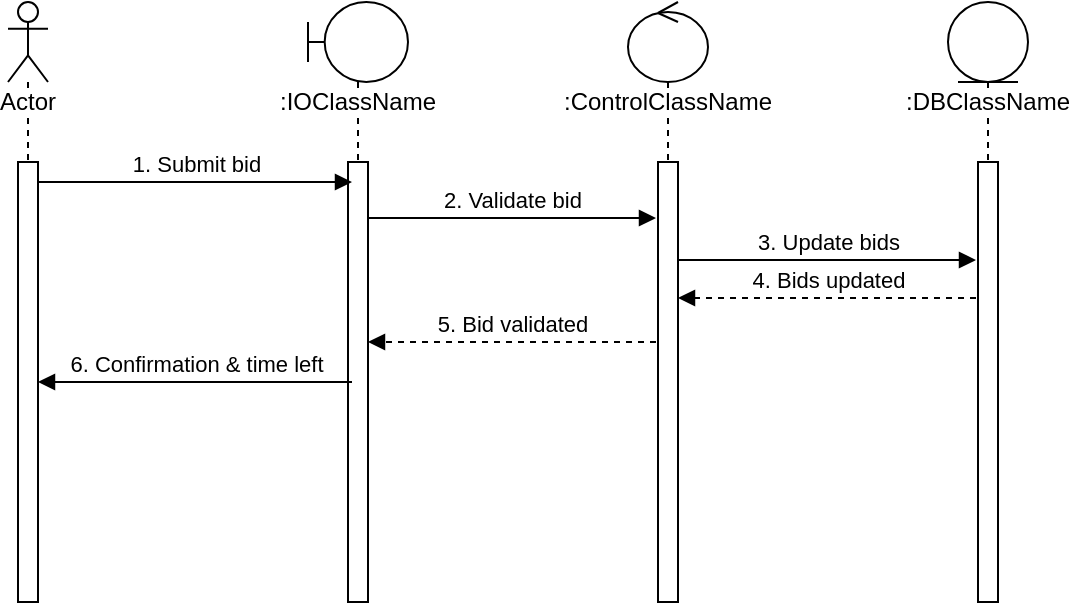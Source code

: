 <mxfile version="10.6.3" type="google"><diagram name="Template2" id="rDrJdhjdqegoVxPXnG7B"><mxGraphModel dx="638" dy="420" grid="1" gridSize="10" guides="1" tooltips="1" connect="1" arrows="1" fold="1" page="1" pageScale="1" pageWidth="850" pageHeight="1100" math="0" shadow="0"><root><mxCell id="YlY_qLWxW2fUtXYq7fOR-0"/><mxCell id="YlY_qLWxW2fUtXYq7fOR-1" parent="YlY_qLWxW2fUtXYq7fOR-0"/><mxCell id="m0LHtnT1P7XyXptyMAJr-0" value="Actor" style="shape=umlLifeline;participant=umlActor;perimeter=lifelinePerimeter;whiteSpace=wrap;html=1;container=1;collapsible=0;recursiveResize=0;verticalAlign=top;spacingTop=36;labelBackgroundColor=#ffffff;outlineConnect=0;" vertex="1" parent="YlY_qLWxW2fUtXYq7fOR-1"><mxGeometry x="30" y="20" width="20" height="300" as="geometry"/></mxCell><mxCell id="m0LHtnT1P7XyXptyMAJr-1" value="" style="html=1;points=[];perimeter=orthogonalPerimeter;" vertex="1" parent="m0LHtnT1P7XyXptyMAJr-0"><mxGeometry x="5" y="80" width="10" height="220" as="geometry"/></mxCell><mxCell id="m0LHtnT1P7XyXptyMAJr-2" value=":IOClassName&lt;br&gt;" style="shape=umlLifeline;participant=umlBoundary;perimeter=lifelinePerimeter;whiteSpace=wrap;html=1;container=1;collapsible=0;recursiveResize=0;verticalAlign=top;spacingTop=36;labelBackgroundColor=#ffffff;outlineConnect=0;" vertex="1" parent="YlY_qLWxW2fUtXYq7fOR-1"><mxGeometry x="180" y="20" width="50" height="300" as="geometry"/></mxCell><mxCell id="m0LHtnT1P7XyXptyMAJr-3" value="" style="html=1;points=[];perimeter=orthogonalPerimeter;" vertex="1" parent="m0LHtnT1P7XyXptyMAJr-2"><mxGeometry x="20" y="80" width="10" height="220" as="geometry"/></mxCell><mxCell id="m0LHtnT1P7XyXptyMAJr-4" value=":ControlClassName&lt;br&gt;" style="shape=umlLifeline;participant=umlControl;perimeter=lifelinePerimeter;whiteSpace=wrap;html=1;container=1;collapsible=0;recursiveResize=0;verticalAlign=top;spacingTop=36;labelBackgroundColor=#ffffff;outlineConnect=0;" vertex="1" parent="YlY_qLWxW2fUtXYq7fOR-1"><mxGeometry x="340" y="20" width="40" height="300" as="geometry"/></mxCell><mxCell id="m0LHtnT1P7XyXptyMAJr-5" value="" style="html=1;points=[];perimeter=orthogonalPerimeter;" vertex="1" parent="m0LHtnT1P7XyXptyMAJr-4"><mxGeometry x="15" y="80" width="10" height="220" as="geometry"/></mxCell><mxCell id="m0LHtnT1P7XyXptyMAJr-6" value=":DBClassName" style="shape=umlLifeline;participant=umlEntity;perimeter=lifelinePerimeter;whiteSpace=wrap;html=1;container=1;collapsible=0;recursiveResize=0;verticalAlign=top;spacingTop=36;labelBackgroundColor=#ffffff;outlineConnect=0;size=40;" vertex="1" parent="YlY_qLWxW2fUtXYq7fOR-1"><mxGeometry x="500" y="20" width="40" height="300" as="geometry"/></mxCell><mxCell id="m0LHtnT1P7XyXptyMAJr-7" value="" style="html=1;points=[];perimeter=orthogonalPerimeter;" vertex="1" parent="m0LHtnT1P7XyXptyMAJr-6"><mxGeometry x="15" y="80" width="10" height="220" as="geometry"/></mxCell><mxCell id="m0LHtnT1P7XyXptyMAJr-8" value="1. Submit bid" style="html=1;verticalAlign=bottom;endArrow=block;entryX=0.155;entryY=0.057;entryDx=0;entryDy=0;entryPerimeter=0;" edge="1" parent="YlY_qLWxW2fUtXYq7fOR-1"><mxGeometry relative="1" as="geometry"><mxPoint x="45" y="110" as="sourcePoint"/><mxPoint x="202" y="110" as="targetPoint"/></mxGeometry></mxCell><mxCell id="m0LHtnT1P7XyXptyMAJr-9" value="2. Validate bid" style="html=1;verticalAlign=bottom;endArrow=block;entryX=-0.118;entryY=0.06;entryDx=0;entryDy=0;entryPerimeter=0;" edge="1" parent="YlY_qLWxW2fUtXYq7fOR-1"><mxGeometry relative="1" as="geometry"><mxPoint x="210" y="128" as="sourcePoint"/><mxPoint x="354" y="128" as="targetPoint"/></mxGeometry></mxCell><mxCell id="m0LHtnT1P7XyXptyMAJr-10" value="3. Update bids" style="html=1;verticalAlign=bottom;endArrow=block;entryX=-0.136;entryY=0.213;entryDx=0;entryDy=0;entryPerimeter=0;" edge="1" parent="YlY_qLWxW2fUtXYq7fOR-1"><mxGeometry relative="1" as="geometry"><mxPoint x="365" y="149" as="sourcePoint"/><mxPoint x="514" y="149" as="targetPoint"/></mxGeometry></mxCell><mxCell id="m0LHtnT1P7XyXptyMAJr-11" value="6. Confirmation &amp;amp; time left" style="html=1;verticalAlign=bottom;endArrow=block;entryX=0.155;entryY=0.057;entryDx=0;entryDy=0;entryPerimeter=0;" edge="1" parent="YlY_qLWxW2fUtXYq7fOR-1"><mxGeometry relative="1" as="geometry"><mxPoint x="202" y="210" as="sourcePoint"/><mxPoint x="45" y="210" as="targetPoint"/></mxGeometry></mxCell><mxCell id="m0LHtnT1P7XyXptyMAJr-12" value="4. Bids updated" style="html=1;verticalAlign=bottom;endArrow=block;entryX=-0.136;entryY=0.213;entryDx=0;entryDy=0;entryPerimeter=0;dashed=1;" edge="1" parent="YlY_qLWxW2fUtXYq7fOR-1"><mxGeometry relative="1" as="geometry"><mxPoint x="514" y="168" as="sourcePoint"/><mxPoint x="365" y="168" as="targetPoint"/></mxGeometry></mxCell><mxCell id="m0LHtnT1P7XyXptyMAJr-13" value="5. Bid validated" style="html=1;verticalAlign=bottom;endArrow=block;entryX=-0.118;entryY=0.06;entryDx=0;entryDy=0;entryPerimeter=0;dashed=1;" edge="1" parent="YlY_qLWxW2fUtXYq7fOR-1"><mxGeometry relative="1" as="geometry"><mxPoint x="354" y="190" as="sourcePoint"/><mxPoint x="210" y="190" as="targetPoint"/></mxGeometry></mxCell></root></mxGraphModel></diagram><diagram name="01" id="_zaDL8q4qhl0tpbgPR-K"><mxGraphModel dx="638" dy="420" grid="1" gridSize="10" guides="1" tooltips="1" connect="1" arrows="1" fold="1" page="1" pageScale="1" pageWidth="850" pageHeight="1100" math="0" shadow="0"><root><mxCell id="WbIlhQYr5wP7UqamJt1w-0"/><mxCell id="WbIlhQYr5wP7UqamJt1w-1" parent="WbIlhQYr5wP7UqamJt1w-0"/><mxCell id="lE_WRdgW-wL6XtgQ-GLE-0" value="GU" style="shape=umlLifeline;participant=umlActor;perimeter=lifelinePerimeter;whiteSpace=wrap;html=1;container=1;collapsible=0;recursiveResize=0;verticalAlign=top;spacingTop=36;labelBackgroundColor=#ffffff;outlineConnect=0;" parent="WbIlhQYr5wP7UqamJt1w-1" vertex="1"><mxGeometry x="30" y="20" width="20" height="230" as="geometry"/></mxCell><mxCell id="lE_WRdgW-wL6XtgQ-GLE-1" value="" style="html=1;points=[];perimeter=orthogonalPerimeter;" parent="lE_WRdgW-wL6XtgQ-GLE-0" vertex="1"><mxGeometry x="5" y="80" width="10" height="150" as="geometry"/></mxCell><mxCell id="lE_WRdgW-wL6XtgQ-GLE-2" value=":UserLoginAndSignUp&lt;br&gt;" style="shape=umlLifeline;participant=umlBoundary;perimeter=lifelinePerimeter;whiteSpace=wrap;html=1;container=1;collapsible=0;recursiveResize=0;verticalAlign=top;spacingTop=36;labelBackgroundColor=#ffffff;outlineConnect=0;" parent="WbIlhQYr5wP7UqamJt1w-1" vertex="1"><mxGeometry x="180" y="20" width="50" height="230" as="geometry"/></mxCell><mxCell id="lE_WRdgW-wL6XtgQ-GLE-3" value="" style="html=1;points=[];perimeter=orthogonalPerimeter;" parent="lE_WRdgW-wL6XtgQ-GLE-2" vertex="1"><mxGeometry x="20" y="80" width="10" height="150" as="geometry"/></mxCell><mxCell id="lE_WRdgW-wL6XtgQ-GLE-4" value=":CreateNewUser&lt;br&gt;" style="shape=umlLifeline;participant=umlControl;perimeter=lifelinePerimeter;whiteSpace=wrap;html=1;container=1;collapsible=0;recursiveResize=0;verticalAlign=top;spacingTop=36;labelBackgroundColor=#ffffff;outlineConnect=0;" parent="WbIlhQYr5wP7UqamJt1w-1" vertex="1"><mxGeometry x="340" y="20" width="40" height="230" as="geometry"/></mxCell><mxCell id="lE_WRdgW-wL6XtgQ-GLE-5" value="" style="html=1;points=[];perimeter=orthogonalPerimeter;" parent="lE_WRdgW-wL6XtgQ-GLE-4" vertex="1"><mxGeometry x="15" y="130" width="10" height="80" as="geometry"/></mxCell><mxCell id="lE_WRdgW-wL6XtgQ-GLE-6" value=":PendingApplications" style="shape=umlLifeline;participant=umlEntity;perimeter=lifelinePerimeter;whiteSpace=wrap;html=1;container=1;collapsible=0;recursiveResize=0;verticalAlign=top;spacingTop=36;labelBackgroundColor=#ffffff;outlineConnect=0;size=40;" parent="WbIlhQYr5wP7UqamJt1w-1" vertex="1"><mxGeometry x="500" y="20" width="40" height="230" as="geometry"/></mxCell><mxCell id="lE_WRdgW-wL6XtgQ-GLE-7" value="" style="html=1;points=[];perimeter=orthogonalPerimeter;" parent="lE_WRdgW-wL6XtgQ-GLE-6" vertex="1"><mxGeometry x="15" y="140" width="10" height="50" as="geometry"/></mxCell><mxCell id="lE_WRdgW-wL6XtgQ-GLE-9" value="1. Apply for account" style="html=1;verticalAlign=bottom;endArrow=block;entryX=0.155;entryY=0.057;entryDx=0;entryDy=0;entryPerimeter=0;" parent="WbIlhQYr5wP7UqamJt1w-1" edge="1"><mxGeometry relative="1" as="geometry"><mxPoint x="45" y="110" as="sourcePoint"/><mxPoint x="202" y="110" as="targetPoint"/></mxGeometry></mxCell><mxCell id="lE_WRdgW-wL6XtgQ-GLE-10" value="4. Create unique ID" style="html=1;verticalAlign=bottom;endArrow=block;entryX=-0.118;entryY=0.06;entryDx=0;entryDy=0;entryPerimeter=0;" parent="WbIlhQYr5wP7UqamJt1w-1" edge="1"><mxGeometry relative="1" as="geometry"><mxPoint x="210" y="162" as="sourcePoint"/><mxPoint x="354" y="162" as="targetPoint"/></mxGeometry></mxCell><mxCell id="lE_WRdgW-wL6XtgQ-GLE-14" value="5. Save application" style="html=1;verticalAlign=bottom;endArrow=block;entryX=-0.136;entryY=0.213;entryDx=0;entryDy=0;entryPerimeter=0;" parent="WbIlhQYr5wP7UqamJt1w-1" edge="1"><mxGeometry relative="1" as="geometry"><mxPoint x="365" y="179" as="sourcePoint"/><mxPoint x="514" y="179" as="targetPoint"/></mxGeometry></mxCell><mxCell id="bv_bXR2fvmZPFAgsa1Xu-6" value="2. Request personal info" style="html=1;verticalAlign=bottom;endArrow=block;entryX=0.155;entryY=0.057;entryDx=0;entryDy=0;entryPerimeter=0;" edge="1" parent="WbIlhQYr5wP7UqamJt1w-1"><mxGeometry relative="1" as="geometry"><mxPoint x="202" y="129" as="sourcePoint"/><mxPoint x="45" y="129" as="targetPoint"/></mxGeometry></mxCell><mxCell id="bv_bXR2fvmZPFAgsa1Xu-7" value="3. Submit personal info" style="html=1;verticalAlign=bottom;endArrow=block;entryX=0.155;entryY=0.057;entryDx=0;entryDy=0;entryPerimeter=0;dashed=1;" edge="1" parent="WbIlhQYr5wP7UqamJt1w-1"><mxGeometry relative="1" as="geometry"><mxPoint x="45" y="147" as="sourcePoint"/><mxPoint x="202" y="147" as="targetPoint"/></mxGeometry></mxCell><mxCell id="9Pvg4BNrLop7VygPPre0-0" value="6. Completed" style="html=1;verticalAlign=bottom;endArrow=block;entryX=-0.136;entryY=0.213;entryDx=0;entryDy=0;entryPerimeter=0;dashed=1;" edge="1" parent="WbIlhQYr5wP7UqamJt1w-1"><mxGeometry relative="1" as="geometry"><mxPoint x="514" y="200" as="sourcePoint"/><mxPoint x="365" y="200" as="targetPoint"/></mxGeometry></mxCell><mxCell id="9Pvg4BNrLop7VygPPre0-1" value="7. Completed" style="html=1;verticalAlign=bottom;endArrow=block;entryX=-0.118;entryY=0.06;entryDx=0;entryDy=0;entryPerimeter=0;dashed=1;" edge="1" parent="WbIlhQYr5wP7UqamJt1w-1"><mxGeometry relative="1" as="geometry"><mxPoint x="354" y="220" as="sourcePoint"/><mxPoint x="210" y="220" as="targetPoint"/></mxGeometry></mxCell><mxCell id="9Pvg4BNrLop7VygPPre0-2" value="8. Completed message" style="html=1;verticalAlign=bottom;endArrow=block;entryX=0.155;entryY=0.057;entryDx=0;entryDy=0;entryPerimeter=0;dashed=1;" edge="1" parent="WbIlhQYr5wP7UqamJt1w-1"><mxGeometry relative="1" as="geometry"><mxPoint x="202" y="240" as="sourcePoint"/><mxPoint x="45" y="240" as="targetPoint"/></mxGeometry></mxCell></root></mxGraphModel></diagram><diagram id="WEyveZtzVIuQz7W3eTF9" name="02"><mxGraphModel dx="638" dy="420" grid="1" gridSize="10" guides="1" tooltips="1" connect="1" arrows="1" fold="1" page="1" pageScale="1" pageWidth="850" pageHeight="1100" math="0" shadow="0"><root><mxCell id="nTBkD9FDu6BG_dcoXH6V-0"/><mxCell id="nTBkD9FDu6BG_dcoXH6V-1" parent="nTBkD9FDu6BG_dcoXH6V-0"/><mxCell id="sp7fkVRduHRu4baoOcOn-0" value="GU/OU" style="shape=umlLifeline;participant=umlActor;perimeter=lifelinePerimeter;whiteSpace=wrap;html=1;container=1;collapsible=0;recursiveResize=0;verticalAlign=top;spacingTop=36;labelBackgroundColor=#ffffff;outlineConnect=0;" vertex="1" parent="nTBkD9FDu6BG_dcoXH6V-1"><mxGeometry x="30" y="20" width="20" height="240" as="geometry"/></mxCell><mxCell id="sp7fkVRduHRu4baoOcOn-1" value="" style="html=1;points=[];perimeter=orthogonalPerimeter;" vertex="1" parent="sp7fkVRduHRu4baoOcOn-0"><mxGeometry x="5" y="80" width="10" height="160" as="geometry"/></mxCell><mxCell id="sp7fkVRduHRu4baoOcOn-2" value=":AuctionSearchInterface&lt;br&gt;" style="shape=umlLifeline;participant=umlBoundary;perimeter=lifelinePerimeter;whiteSpace=wrap;html=1;container=1;collapsible=0;recursiveResize=0;verticalAlign=top;spacingTop=36;labelBackgroundColor=#ffffff;outlineConnect=0;" vertex="1" parent="nTBkD9FDu6BG_dcoXH6V-1"><mxGeometry x="180" y="20" width="50" height="240" as="geometry"/></mxCell><mxCell id="sp7fkVRduHRu4baoOcOn-3" value="" style="html=1;points=[];perimeter=orthogonalPerimeter;" vertex="1" parent="sp7fkVRduHRu4baoOcOn-2"><mxGeometry x="20" y="80" width="10" height="160" as="geometry"/></mxCell><mxCell id="sp7fkVRduHRu4baoOcOn-4" value=":DisplaySearchResults" style="shape=umlLifeline;participant=umlControl;perimeter=lifelinePerimeter;whiteSpace=wrap;html=1;container=1;collapsible=0;recursiveResize=0;verticalAlign=top;spacingTop=36;labelBackgroundColor=#ffffff;outlineConnect=0;" vertex="1" parent="nTBkD9FDu6BG_dcoXH6V-1"><mxGeometry x="340" y="20" width="40" height="240" as="geometry"/></mxCell><mxCell id="sp7fkVRduHRu4baoOcOn-5" value="" style="html=1;points=[];perimeter=orthogonalPerimeter;" vertex="1" parent="sp7fkVRduHRu4baoOcOn-4"><mxGeometry x="15" y="90" width="10" height="140" as="geometry"/></mxCell><mxCell id="sp7fkVRduHRu4baoOcOn-8" value="1. Search by keyword" style="html=1;verticalAlign=bottom;endArrow=block;entryX=0.155;entryY=0.057;entryDx=0;entryDy=0;entryPerimeter=0;" edge="1" parent="nTBkD9FDu6BG_dcoXH6V-1"><mxGeometry relative="1" as="geometry"><mxPoint x="45" y="110" as="sourcePoint"/><mxPoint x="202" y="110" as="targetPoint"/></mxGeometry></mxCell><mxCell id="sp7fkVRduHRu4baoOcOn-9" value="2. Request matching items" style="html=1;verticalAlign=bottom;endArrow=block;entryX=-0.118;entryY=0.06;entryDx=0;entryDy=0;entryPerimeter=0;" edge="1" parent="nTBkD9FDu6BG_dcoXH6V-1"><mxGeometry relative="1" as="geometry"><mxPoint x="210" y="119" as="sourcePoint"/><mxPoint x="354" y="119" as="targetPoint"/></mxGeometry></mxCell><mxCell id="sp7fkVRduHRu4baoOcOn-13" value="5. Transfer matching list" style="html=1;verticalAlign=bottom;endArrow=block;entryX=-0.118;entryY=0.06;entryDx=0;entryDy=0;entryPerimeter=0;dashed=1;" edge="1" parent="nTBkD9FDu6BG_dcoXH6V-1"><mxGeometry relative="1" as="geometry"><mxPoint x="354" y="159" as="sourcePoint"/><mxPoint x="210" y="159" as="targetPoint"/></mxGeometry></mxCell><mxCell id="sp7fkVRduHRu4baoOcOn-16" value="7. Select item" style="html=1;verticalAlign=bottom;endArrow=block;entryX=0.155;entryY=0.057;entryDx=0;entryDy=0;entryPerimeter=0;" edge="1" parent="nTBkD9FDu6BG_dcoXH6V-1"><mxGeometry relative="1" as="geometry"><mxPoint x="45" y="190" as="sourcePoint"/><mxPoint x="202" y="190" as="targetPoint"/></mxGeometry></mxCell><mxCell id="5n--xZ51vNlyn32-GM8F-0" value=":Auctions" style="shape=umlLifeline;participant=umlEntity;perimeter=lifelinePerimeter;whiteSpace=wrap;html=1;container=1;collapsible=0;recursiveResize=0;verticalAlign=top;spacingTop=36;labelBackgroundColor=#ffffff;outlineConnect=0;size=40;" vertex="1" parent="nTBkD9FDu6BG_dcoXH6V-1"><mxGeometry x="500" y="20" width="40" height="240" as="geometry"/></mxCell><mxCell id="5n--xZ51vNlyn32-GM8F-1" value="" style="html=1;points=[];perimeter=orthogonalPerimeter;" vertex="1" parent="5n--xZ51vNlyn32-GM8F-0"><mxGeometry x="15" y="100" width="10" height="120" as="geometry"/></mxCell><mxCell id="5n--xZ51vNlyn32-GM8F-2" value="3. Find matching items" style="html=1;verticalAlign=bottom;endArrow=block;entryX=-0.136;entryY=0.213;entryDx=0;entryDy=0;entryPerimeter=0;" edge="1" parent="nTBkD9FDu6BG_dcoXH6V-1"><mxGeometry relative="1" as="geometry"><mxPoint x="365" y="129" as="sourcePoint"/><mxPoint x="514" y="129" as="targetPoint"/></mxGeometry></mxCell><mxCell id="5n--xZ51vNlyn32-GM8F-3" value="4. Return matching list" style="html=1;verticalAlign=bottom;endArrow=block;entryX=-0.136;entryY=0.213;entryDx=0;entryDy=0;entryPerimeter=0;dashed=1;" edge="1" parent="nTBkD9FDu6BG_dcoXH6V-1"><mxGeometry relative="1" as="geometry"><mxPoint x="514" y="149" as="sourcePoint"/><mxPoint x="365" y="149" as="targetPoint"/></mxGeometry></mxCell><mxCell id="nJxfR2uSdPNz5TMWr7i8-4" value="6. Display matching items" style="html=1;verticalAlign=bottom;endArrow=block;entryX=0.155;entryY=0.057;entryDx=0;entryDy=0;entryPerimeter=0;dashed=1;" edge="1" parent="nTBkD9FDu6BG_dcoXH6V-1"><mxGeometry relative="1" as="geometry"><mxPoint x="202" y="170" as="sourcePoint"/><mxPoint x="45" y="170" as="targetPoint"/></mxGeometry></mxCell><mxCell id="nJxfR2uSdPNz5TMWr7i8-5" value="12. Display item info" style="html=1;verticalAlign=bottom;endArrow=block;entryX=0.155;entryY=0.057;entryDx=0;entryDy=0;entryPerimeter=0;dashed=1;" edge="1" parent="nTBkD9FDu6BG_dcoXH6V-1"><mxGeometry relative="1" as="geometry"><mxPoint x="202" y="250" as="sourcePoint"/><mxPoint x="45" y="250" as="targetPoint"/></mxGeometry></mxCell><mxCell id="nJxfR2uSdPNz5TMWr7i8-6" value="8. Request matching item" style="html=1;verticalAlign=bottom;endArrow=block;entryX=-0.118;entryY=0.06;entryDx=0;entryDy=0;entryPerimeter=0;" edge="1" parent="nTBkD9FDu6BG_dcoXH6V-1"><mxGeometry relative="1" as="geometry"><mxPoint x="210" y="200" as="sourcePoint"/><mxPoint x="354" y="200" as="targetPoint"/></mxGeometry></mxCell><mxCell id="nJxfR2uSdPNz5TMWr7i8-8" value="9. Find item" style="html=1;verticalAlign=bottom;endArrow=block;entryX=-0.136;entryY=0.213;entryDx=0;entryDy=0;entryPerimeter=0;" edge="1" parent="nTBkD9FDu6BG_dcoXH6V-1"><mxGeometry relative="1" as="geometry"><mxPoint x="365" y="210" as="sourcePoint"/><mxPoint x="514" y="210" as="targetPoint"/></mxGeometry></mxCell><mxCell id="nJxfR2uSdPNz5TMWr7i8-9" value="10. Return item" style="html=1;verticalAlign=bottom;endArrow=block;entryX=-0.136;entryY=0.213;entryDx=0;entryDy=0;entryPerimeter=0;dashed=1;" edge="1" parent="nTBkD9FDu6BG_dcoXH6V-1"><mxGeometry relative="1" as="geometry"><mxPoint x="514" y="229" as="sourcePoint"/><mxPoint x="365" y="229" as="targetPoint"/></mxGeometry></mxCell><mxCell id="nJxfR2uSdPNz5TMWr7i8-10" value="11. Transfer item info" style="html=1;verticalAlign=bottom;endArrow=block;entryX=-0.118;entryY=0.06;entryDx=0;entryDy=0;entryPerimeter=0;dashed=1;" edge="1" parent="nTBkD9FDu6BG_dcoXH6V-1"><mxGeometry relative="1" as="geometry"><mxPoint x="354" y="240" as="sourcePoint"/><mxPoint x="210" y="240" as="targetPoint"/></mxGeometry></mxCell></root></mxGraphModel></diagram><diagram id="H1K-y5fnEiTUkevhKzTt" name="03"><mxGraphModel dx="638" dy="420" grid="1" gridSize="10" guides="1" tooltips="1" connect="1" arrows="1" fold="1" page="1" pageScale="1" pageWidth="850" pageHeight="1100" math="0" shadow="0"><root><mxCell id="ZWAV3i79RY-vYevgGubJ-0"/><mxCell id="ZWAV3i79RY-vYevgGubJ-1" parent="ZWAV3i79RY-vYevgGubJ-0"/><mxCell id="5ANnQnCCA7bSK1Vc81BB-0" value="OU" style="shape=umlLifeline;participant=umlActor;perimeter=lifelinePerimeter;whiteSpace=wrap;html=1;container=1;collapsible=0;recursiveResize=0;verticalAlign=top;spacingTop=36;labelBackgroundColor=#ffffff;outlineConnect=0;" vertex="1" parent="ZWAV3i79RY-vYevgGubJ-1"><mxGeometry x="30" y="20" width="20" height="200" as="geometry"/></mxCell><mxCell id="5ANnQnCCA7bSK1Vc81BB-1" value="" style="html=1;points=[];perimeter=orthogonalPerimeter;" vertex="1" parent="5ANnQnCCA7bSK1Vc81BB-0"><mxGeometry x="5" y="80" width="10" height="120" as="geometry"/></mxCell><mxCell id="5ANnQnCCA7bSK1Vc81BB-2" value=":AuctionInterface&lt;br&gt;" style="shape=umlLifeline;participant=umlBoundary;perimeter=lifelinePerimeter;whiteSpace=wrap;html=1;container=1;collapsible=0;recursiveResize=0;verticalAlign=top;spacingTop=36;labelBackgroundColor=#ffffff;outlineConnect=0;" vertex="1" parent="ZWAV3i79RY-vYevgGubJ-1"><mxGeometry x="180" y="20" width="50" height="200" as="geometry"/></mxCell><mxCell id="5ANnQnCCA7bSK1Vc81BB-3" value="" style="html=1;points=[];perimeter=orthogonalPerimeter;" vertex="1" parent="5ANnQnCCA7bSK1Vc81BB-2"><mxGeometry x="20" y="80" width="10" height="120" as="geometry"/></mxCell><mxCell id="5ANnQnCCA7bSK1Vc81BB-4" value=":AuctionManager&lt;br&gt;" style="shape=umlLifeline;participant=umlControl;perimeter=lifelinePerimeter;whiteSpace=wrap;html=1;container=1;collapsible=0;recursiveResize=0;verticalAlign=top;spacingTop=36;labelBackgroundColor=#ffffff;outlineConnect=0;" vertex="1" parent="ZWAV3i79RY-vYevgGubJ-1"><mxGeometry x="340" y="20" width="40" height="200" as="geometry"/></mxCell><mxCell id="5ANnQnCCA7bSK1Vc81BB-5" value="" style="html=1;points=[];perimeter=orthogonalPerimeter;" vertex="1" parent="5ANnQnCCA7bSK1Vc81BB-4"><mxGeometry x="15" y="100" width="10" height="80" as="geometry"/></mxCell><mxCell id="5ANnQnCCA7bSK1Vc81BB-6" value=":Bids" style="shape=umlLifeline;participant=umlEntity;perimeter=lifelinePerimeter;whiteSpace=wrap;html=1;container=1;collapsible=0;recursiveResize=0;verticalAlign=top;spacingTop=36;labelBackgroundColor=#ffffff;outlineConnect=0;size=40;" vertex="1" parent="ZWAV3i79RY-vYevgGubJ-1"><mxGeometry x="500" y="20" width="40" height="200" as="geometry"/></mxCell><mxCell id="5ANnQnCCA7bSK1Vc81BB-7" value="" style="html=1;points=[];perimeter=orthogonalPerimeter;" vertex="1" parent="5ANnQnCCA7bSK1Vc81BB-6"><mxGeometry x="15" y="120" width="10" height="40" as="geometry"/></mxCell><mxCell id="5ANnQnCCA7bSK1Vc81BB-8" value="1. Submit bid" style="html=1;verticalAlign=bottom;endArrow=block;entryX=0.155;entryY=0.057;entryDx=0;entryDy=0;entryPerimeter=0;" edge="1" parent="ZWAV3i79RY-vYevgGubJ-1"><mxGeometry relative="1" as="geometry"><mxPoint x="45" y="110" as="sourcePoint"/><mxPoint x="202" y="110" as="targetPoint"/></mxGeometry></mxCell><mxCell id="5ANnQnCCA7bSK1Vc81BB-9" value="2. Validate bid" style="html=1;verticalAlign=bottom;endArrow=block;entryX=-0.118;entryY=0.06;entryDx=0;entryDy=0;entryPerimeter=0;" edge="1" parent="ZWAV3i79RY-vYevgGubJ-1"><mxGeometry relative="1" as="geometry"><mxPoint x="210" y="128" as="sourcePoint"/><mxPoint x="354" y="128" as="targetPoint"/></mxGeometry></mxCell><mxCell id="5ANnQnCCA7bSK1Vc81BB-10" value="3. Update bids" style="html=1;verticalAlign=bottom;endArrow=block;entryX=-0.136;entryY=0.213;entryDx=0;entryDy=0;entryPerimeter=0;" edge="1" parent="ZWAV3i79RY-vYevgGubJ-1"><mxGeometry relative="1" as="geometry"><mxPoint x="365" y="149" as="sourcePoint"/><mxPoint x="514" y="149" as="targetPoint"/></mxGeometry></mxCell><mxCell id="5ANnQnCCA7bSK1Vc81BB-11" value="6. Confirmation &amp;amp; time left" style="html=1;verticalAlign=bottom;endArrow=block;entryX=0.155;entryY=0.057;entryDx=0;entryDy=0;entryPerimeter=0;" edge="1" parent="ZWAV3i79RY-vYevgGubJ-1"><mxGeometry relative="1" as="geometry"><mxPoint x="202" y="210" as="sourcePoint"/><mxPoint x="45" y="210" as="targetPoint"/></mxGeometry></mxCell><mxCell id="lUU_fP8HMIm0FzuNfYuV-4" value="4. Bids updated" style="html=1;verticalAlign=bottom;endArrow=block;entryX=-0.136;entryY=0.213;entryDx=0;entryDy=0;entryPerimeter=0;dashed=1;" edge="1" parent="ZWAV3i79RY-vYevgGubJ-1"><mxGeometry relative="1" as="geometry"><mxPoint x="514" y="168" as="sourcePoint"/><mxPoint x="365" y="168" as="targetPoint"/></mxGeometry></mxCell><mxCell id="lUU_fP8HMIm0FzuNfYuV-5" value="5. Bid validated" style="html=1;verticalAlign=bottom;endArrow=block;entryX=-0.118;entryY=0.06;entryDx=0;entryDy=0;entryPerimeter=0;dashed=1;" edge="1" parent="ZWAV3i79RY-vYevgGubJ-1"><mxGeometry relative="1" as="geometry"><mxPoint x="354" y="190" as="sourcePoint"/><mxPoint x="210" y="190" as="targetPoint"/></mxGeometry></mxCell></root></mxGraphModel></diagram><diagram id="tN-BmuVOX_qrtPCwBvCT" name="04"><mxGraphModel dx="638" dy="420" grid="1" gridSize="10" guides="1" tooltips="1" connect="1" arrows="1" fold="1" page="1" pageScale="1" pageWidth="850" pageHeight="1100" math="0" shadow="0"><root><mxCell id="q7CPYrFjDRVuCyUgU_Xh-0"/><mxCell id="q7CPYrFjDRVuCyUgU_Xh-1" parent="q7CPYrFjDRVuCyUgU_Xh-0"/><mxCell id="5yuJ96zcIQ8TmtdpZ4hG-0" value="OU" style="shape=umlLifeline;participant=umlActor;perimeter=lifelinePerimeter;whiteSpace=wrap;html=1;container=1;collapsible=0;recursiveResize=0;verticalAlign=top;spacingTop=36;labelBackgroundColor=#ffffff;outlineConnect=0;" vertex="1" parent="q7CPYrFjDRVuCyUgU_Xh-1"><mxGeometry x="30" y="20" width="20" height="200" as="geometry"/></mxCell><mxCell id="5yuJ96zcIQ8TmtdpZ4hG-1" value="" style="html=1;points=[];perimeter=orthogonalPerimeter;" vertex="1" parent="5yuJ96zcIQ8TmtdpZ4hG-0"><mxGeometry x="5" y="80" width="10" height="120" as="geometry"/></mxCell><mxCell id="5yuJ96zcIQ8TmtdpZ4hG-2" value=":AuctionCreationInterface&lt;br&gt;" style="shape=umlLifeline;participant=umlBoundary;perimeter=lifelinePerimeter;whiteSpace=wrap;html=1;container=1;collapsible=0;recursiveResize=0;verticalAlign=top;spacingTop=36;labelBackgroundColor=#ffffff;outlineConnect=0;" vertex="1" parent="q7CPYrFjDRVuCyUgU_Xh-1"><mxGeometry x="180" y="20" width="50" height="200" as="geometry"/></mxCell><mxCell id="5yuJ96zcIQ8TmtdpZ4hG-3" value="" style="html=1;points=[];perimeter=orthogonalPerimeter;" vertex="1" parent="5yuJ96zcIQ8TmtdpZ4hG-2"><mxGeometry x="20" y="80" width="10" height="120" as="geometry"/></mxCell><mxCell id="5yuJ96zcIQ8TmtdpZ4hG-4" value=":AuctionCreationManager&lt;br&gt;" style="shape=umlLifeline;participant=umlControl;perimeter=lifelinePerimeter;whiteSpace=wrap;html=1;container=1;collapsible=0;recursiveResize=0;verticalAlign=top;spacingTop=36;labelBackgroundColor=#ffffff;outlineConnect=0;" vertex="1" parent="q7CPYrFjDRVuCyUgU_Xh-1"><mxGeometry x="340" y="20" width="40" height="200" as="geometry"/></mxCell><mxCell id="5yuJ96zcIQ8TmtdpZ4hG-5" value="" style="html=1;points=[];perimeter=orthogonalPerimeter;" vertex="1" parent="5yuJ96zcIQ8TmtdpZ4hG-4"><mxGeometry x="15" y="130" width="10" height="60" as="geometry"/></mxCell><mxCell id="5yuJ96zcIQ8TmtdpZ4hG-6" value=":Auctions" style="shape=umlLifeline;participant=umlEntity;perimeter=lifelinePerimeter;whiteSpace=wrap;html=1;container=1;collapsible=0;recursiveResize=0;verticalAlign=top;spacingTop=36;labelBackgroundColor=#ffffff;outlineConnect=0;size=40;" vertex="1" parent="q7CPYrFjDRVuCyUgU_Xh-1"><mxGeometry x="500" y="20" width="40" height="200" as="geometry"/></mxCell><mxCell id="5yuJ96zcIQ8TmtdpZ4hG-7" value="" style="html=1;points=[];perimeter=orthogonalPerimeter;" vertex="1" parent="5yuJ96zcIQ8TmtdpZ4hG-6"><mxGeometry x="15" y="140" width="10" height="40" as="geometry"/></mxCell><mxCell id="5yuJ96zcIQ8TmtdpZ4hG-8" value="1. Submit sell request" style="html=1;verticalAlign=bottom;endArrow=block;entryX=0.155;entryY=0.057;entryDx=0;entryDy=0;entryPerimeter=0;" edge="1" parent="q7CPYrFjDRVuCyUgU_Xh-1"><mxGeometry relative="1" as="geometry"><mxPoint x="45" y="110" as="sourcePoint"/><mxPoint x="202" y="110" as="targetPoint"/></mxGeometry></mxCell><mxCell id="5yuJ96zcIQ8TmtdpZ4hG-9" value="4. Submit item info&lt;br&gt;" style="html=1;verticalAlign=bottom;endArrow=block;entryX=-0.118;entryY=0.06;entryDx=0;entryDy=0;entryPerimeter=0;" edge="1" parent="q7CPYrFjDRVuCyUgU_Xh-1"><mxGeometry relative="1" as="geometry"><mxPoint x="210" y="160" as="sourcePoint"/><mxPoint x="354" y="160" as="targetPoint"/></mxGeometry></mxCell><mxCell id="5yuJ96zcIQ8TmtdpZ4hG-10" value="5. Save pending sale item" style="html=1;verticalAlign=bottom;endArrow=block;entryX=-0.136;entryY=0.213;entryDx=0;entryDy=0;entryPerimeter=0;" edge="1" parent="q7CPYrFjDRVuCyUgU_Xh-1"><mxGeometry relative="1" as="geometry"><mxPoint x="365" y="170" as="sourcePoint"/><mxPoint x="514" y="170" as="targetPoint"/></mxGeometry></mxCell><mxCell id="BvgAwHtP4osk6kuK0pUp-0" value="2. Request item info" style="html=1;verticalAlign=bottom;endArrow=block;entryX=0.155;entryY=0.057;entryDx=0;entryDy=0;entryPerimeter=0;" edge="1" parent="q7CPYrFjDRVuCyUgU_Xh-1"><mxGeometry relative="1" as="geometry"><mxPoint x="202" y="130" as="sourcePoint"/><mxPoint x="45" y="130" as="targetPoint"/></mxGeometry></mxCell><mxCell id="1SxVghnp5uI7rypi_N2D-0" value="3. Enter item info" style="html=1;verticalAlign=bottom;endArrow=block;entryX=0.155;entryY=0.057;entryDx=0;entryDy=0;entryPerimeter=0;dashed=1;" edge="1" parent="q7CPYrFjDRVuCyUgU_Xh-1"><mxGeometry relative="1" as="geometry"><mxPoint x="45" y="149" as="sourcePoint"/><mxPoint x="202" y="149" as="targetPoint"/></mxGeometry></mxCell><mxCell id="evNitaPQ6j2G8edWdADx-0" value="6. Completed" style="html=1;verticalAlign=bottom;endArrow=block;entryX=-0.136;entryY=0.213;entryDx=0;entryDy=0;entryPerimeter=0;dashed=1;" edge="1" parent="q7CPYrFjDRVuCyUgU_Xh-1"><mxGeometry relative="1" as="geometry"><mxPoint x="514" y="190" as="sourcePoint"/><mxPoint x="365" y="190" as="targetPoint"/></mxGeometry></mxCell><mxCell id="evNitaPQ6j2G8edWdADx-1" value="7. Completed&lt;br&gt;" style="html=1;verticalAlign=bottom;endArrow=block;entryX=-0.118;entryY=0.06;entryDx=0;entryDy=0;entryPerimeter=0;dashed=1;" edge="1" parent="q7CPYrFjDRVuCyUgU_Xh-1"><mxGeometry relative="1" as="geometry"><mxPoint x="354" y="199.5" as="sourcePoint"/><mxPoint x="210" y="199.5" as="targetPoint"/></mxGeometry></mxCell><mxCell id="evNitaPQ6j2G8edWdADx-2" value="8. Completed Message" style="html=1;verticalAlign=bottom;endArrow=block;entryX=0.155;entryY=0.057;entryDx=0;entryDy=0;entryPerimeter=0;dashed=1;" edge="1" parent="q7CPYrFjDRVuCyUgU_Xh-1"><mxGeometry relative="1" as="geometry"><mxPoint x="202" y="210" as="sourcePoint"/><mxPoint x="45" y="210" as="targetPoint"/></mxGeometry></mxCell></root></mxGraphModel></diagram><diagram id="J_vTpJKWYpOzRlsZ17W6" name="05"><mxGraphModel dx="638" dy="420" grid="1" gridSize="10" guides="1" tooltips="1" connect="1" arrows="1" fold="1" page="1" pageScale="1" pageWidth="850" pageHeight="1100" math="0" shadow="0"><root><mxCell id="jAgYlqXD_b1SMrBasNkH-0"/><mxCell id="jAgYlqXD_b1SMrBasNkH-1" parent="jAgYlqXD_b1SMrBasNkH-0"/><mxCell id="jAgYlqXD_b1SMrBasNkH-2" value="OU" style="shape=umlLifeline;participant=umlActor;perimeter=lifelinePerimeter;whiteSpace=wrap;html=1;container=1;collapsible=0;recursiveResize=0;verticalAlign=top;spacingTop=36;labelBackgroundColor=#ffffff;outlineConnect=0;" vertex="1" parent="jAgYlqXD_b1SMrBasNkH-1"><mxGeometry x="30" y="20" width="20" height="200" as="geometry"/></mxCell><mxCell id="jAgYlqXD_b1SMrBasNkH-3" value="" style="html=1;points=[];perimeter=orthogonalPerimeter;" vertex="1" parent="jAgYlqXD_b1SMrBasNkH-2"><mxGeometry x="5" y="80" width="10" height="120" as="geometry"/></mxCell><mxCell id="jAgYlqXD_b1SMrBasNkH-4" value=":EditUserSettingsInterface" style="shape=umlLifeline;participant=umlBoundary;perimeter=lifelinePerimeter;whiteSpace=wrap;html=1;container=1;collapsible=0;recursiveResize=0;verticalAlign=top;spacingTop=36;labelBackgroundColor=#ffffff;outlineConnect=0;" vertex="1" parent="jAgYlqXD_b1SMrBasNkH-1"><mxGeometry x="180" y="20" width="50" height="200" as="geometry"/></mxCell><mxCell id="jAgYlqXD_b1SMrBasNkH-5" value="" style="html=1;points=[];perimeter=orthogonalPerimeter;" vertex="1" parent="jAgYlqXD_b1SMrBasNkH-4"><mxGeometry x="20" y="80" width="10" height="120" as="geometry"/></mxCell><mxCell id="jAgYlqXD_b1SMrBasNkH-6" value=":UserSettingsManager&lt;br&gt;" style="shape=umlLifeline;participant=umlControl;perimeter=lifelinePerimeter;whiteSpace=wrap;html=1;container=1;collapsible=0;recursiveResize=0;verticalAlign=top;spacingTop=36;labelBackgroundColor=#ffffff;outlineConnect=0;" vertex="1" parent="jAgYlqXD_b1SMrBasNkH-1"><mxGeometry x="340" y="20" width="40" height="200" as="geometry"/></mxCell><mxCell id="jAgYlqXD_b1SMrBasNkH-7" value="" style="html=1;points=[];perimeter=orthogonalPerimeter;" vertex="1" parent="jAgYlqXD_b1SMrBasNkH-6"><mxGeometry x="15" y="130" width="10" height="60" as="geometry"/></mxCell><mxCell id="jAgYlqXD_b1SMrBasNkH-8" value=":UserKeywords" style="shape=umlLifeline;participant=umlEntity;perimeter=lifelinePerimeter;whiteSpace=wrap;html=1;container=1;collapsible=0;recursiveResize=0;verticalAlign=top;spacingTop=36;labelBackgroundColor=#ffffff;outlineConnect=0;size=40;" vertex="1" parent="jAgYlqXD_b1SMrBasNkH-1"><mxGeometry x="500" y="20" width="40" height="200" as="geometry"/></mxCell><mxCell id="jAgYlqXD_b1SMrBasNkH-9" value="" style="html=1;points=[];perimeter=orthogonalPerimeter;" vertex="1" parent="jAgYlqXD_b1SMrBasNkH-8"><mxGeometry x="15" y="140" width="10" height="40" as="geometry"/></mxCell><mxCell id="jAgYlqXD_b1SMrBasNkH-10" value="1. Navigate to Desired Items" style="html=1;verticalAlign=bottom;endArrow=block;entryX=0.155;entryY=0.057;entryDx=0;entryDy=0;entryPerimeter=0;" edge="1" parent="jAgYlqXD_b1SMrBasNkH-1"><mxGeometry relative="1" as="geometry"><mxPoint x="45" y="110" as="sourcePoint"/><mxPoint x="202" y="110" as="targetPoint"/></mxGeometry></mxCell><mxCell id="jAgYlqXD_b1SMrBasNkH-11" value="4. Submit keyword(s)" style="html=1;verticalAlign=bottom;endArrow=block;entryX=-0.118;entryY=0.06;entryDx=0;entryDy=0;entryPerimeter=0;" edge="1" parent="jAgYlqXD_b1SMrBasNkH-1"><mxGeometry relative="1" as="geometry"><mxPoint x="210" y="160" as="sourcePoint"/><mxPoint x="354" y="160" as="targetPoint"/></mxGeometry></mxCell><mxCell id="jAgYlqXD_b1SMrBasNkH-12" value="5. Save keyword(s)" style="html=1;verticalAlign=bottom;endArrow=block;entryX=-0.136;entryY=0.213;entryDx=0;entryDy=0;entryPerimeter=0;" edge="1" parent="jAgYlqXD_b1SMrBasNkH-1"><mxGeometry relative="1" as="geometry"><mxPoint x="365" y="170" as="sourcePoint"/><mxPoint x="514" y="170" as="targetPoint"/></mxGeometry></mxCell><mxCell id="jAgYlqXD_b1SMrBasNkH-13" value="2.Request item keyword(s)" style="html=1;verticalAlign=bottom;endArrow=block;entryX=0.155;entryY=0.057;entryDx=0;entryDy=0;entryPerimeter=0;" edge="1" parent="jAgYlqXD_b1SMrBasNkH-1"><mxGeometry relative="1" as="geometry"><mxPoint x="202" y="130" as="sourcePoint"/><mxPoint x="45" y="130" as="targetPoint"/></mxGeometry></mxCell><mxCell id="JZkQZMNaa2KRsRhQBHs1-0" value="3. Enter item keyword(s)" style="html=1;verticalAlign=bottom;endArrow=block;entryX=0.155;entryY=0.057;entryDx=0;entryDy=0;entryPerimeter=0;dashed=1;" edge="1" parent="jAgYlqXD_b1SMrBasNkH-1"><mxGeometry relative="1" as="geometry"><mxPoint x="45" y="149" as="sourcePoint"/><mxPoint x="202" y="149" as="targetPoint"/></mxGeometry></mxCell><mxCell id="CgftQMfgLqR2ZBcBeHmi-0" value="6. Completed" style="html=1;verticalAlign=bottom;endArrow=block;entryX=-0.136;entryY=0.213;entryDx=0;entryDy=0;entryPerimeter=0;dashed=1;" edge="1" parent="jAgYlqXD_b1SMrBasNkH-1"><mxGeometry relative="1" as="geometry"><mxPoint x="514" y="190" as="sourcePoint"/><mxPoint x="365" y="190" as="targetPoint"/></mxGeometry></mxCell><mxCell id="CgftQMfgLqR2ZBcBeHmi-1" value="7. Completed" style="html=1;verticalAlign=bottom;endArrow=block;entryX=-0.118;entryY=0.06;entryDx=0;entryDy=0;entryPerimeter=0;dashed=1;" edge="1" parent="jAgYlqXD_b1SMrBasNkH-1"><mxGeometry relative="1" as="geometry"><mxPoint x="354" y="199.5" as="sourcePoint"/><mxPoint x="210" y="199.5" as="targetPoint"/></mxGeometry></mxCell><mxCell id="CgftQMfgLqR2ZBcBeHmi-3" value="8. Completed Message" style="html=1;verticalAlign=bottom;endArrow=block;entryX=0.155;entryY=0.057;entryDx=0;entryDy=0;entryPerimeter=0;dashed=1;" edge="1" parent="jAgYlqXD_b1SMrBasNkH-1"><mxGeometry relative="1" as="geometry"><mxPoint x="202" y="210" as="sourcePoint"/><mxPoint x="45" y="210" as="targetPoint"/></mxGeometry></mxCell></root></mxGraphModel></diagram><diagram id="mBrpAUxAtx7jrmrajfkv" name="06"><mxGraphModel dx="638" dy="420" grid="1" gridSize="10" guides="1" tooltips="1" connect="1" arrows="1" fold="1" page="1" pageScale="1" pageWidth="850" pageHeight="1100" math="0" shadow="0"><root><mxCell id="txU8UnLf8CrkN0fVB7b7-0"/><mxCell id="txU8UnLf8CrkN0fVB7b7-1" parent="txU8UnLf8CrkN0fVB7b7-0"/><mxCell id="puFx91hEdSIefW6eSjPp-0" value="OU" style="shape=umlLifeline;participant=umlActor;perimeter=lifelinePerimeter;whiteSpace=wrap;html=1;container=1;collapsible=0;recursiveResize=0;verticalAlign=top;spacingTop=36;labelBackgroundColor=#ffffff;outlineConnect=0;" vertex="1" parent="txU8UnLf8CrkN0fVB7b7-1"><mxGeometry x="30" y="20" width="20" height="200" as="geometry"/></mxCell><mxCell id="puFx91hEdSIefW6eSjPp-1" value="" style="html=1;points=[];perimeter=orthogonalPerimeter;" vertex="1" parent="puFx91hEdSIefW6eSjPp-0"><mxGeometry x="5" y="80" width="10" height="120" as="geometry"/></mxCell><mxCell id="puFx91hEdSIefW6eSjPp-2" value=":ComplaintInterface&lt;br&gt;" style="shape=umlLifeline;participant=umlBoundary;perimeter=lifelinePerimeter;whiteSpace=wrap;html=1;container=1;collapsible=0;recursiveResize=0;verticalAlign=top;spacingTop=36;labelBackgroundColor=#ffffff;outlineConnect=0;" vertex="1" parent="txU8UnLf8CrkN0fVB7b7-1"><mxGeometry x="180" y="20" width="50" height="200" as="geometry"/></mxCell><mxCell id="puFx91hEdSIefW6eSjPp-3" value="" style="html=1;points=[];perimeter=orthogonalPerimeter;" vertex="1" parent="puFx91hEdSIefW6eSjPp-2"><mxGeometry x="20" y="80" width="10" height="120" as="geometry"/></mxCell><mxCell id="puFx91hEdSIefW6eSjPp-4" value=":ComplaintDisplayManager&lt;br&gt;" style="shape=umlLifeline;participant=umlControl;perimeter=lifelinePerimeter;whiteSpace=wrap;html=1;container=1;collapsible=0;recursiveResize=0;verticalAlign=top;spacingTop=36;labelBackgroundColor=#ffffff;outlineConnect=0;" vertex="1" parent="txU8UnLf8CrkN0fVB7b7-1"><mxGeometry x="340" y="20" width="40" height="200" as="geometry"/></mxCell><mxCell id="puFx91hEdSIefW6eSjPp-5" value="" style="html=1;points=[];perimeter=orthogonalPerimeter;" vertex="1" parent="puFx91hEdSIefW6eSjPp-4"><mxGeometry x="15" y="130" width="10" height="60" as="geometry"/></mxCell><mxCell id="puFx91hEdSIefW6eSjPp-6" value=":Complaints" style="shape=umlLifeline;participant=umlEntity;perimeter=lifelinePerimeter;whiteSpace=wrap;html=1;container=1;collapsible=0;recursiveResize=0;verticalAlign=top;spacingTop=36;labelBackgroundColor=#ffffff;outlineConnect=0;size=40;" vertex="1" parent="txU8UnLf8CrkN0fVB7b7-1"><mxGeometry x="500" y="20" width="40" height="200" as="geometry"/></mxCell><mxCell id="puFx91hEdSIefW6eSjPp-7" value="" style="html=1;points=[];perimeter=orthogonalPerimeter;" vertex="1" parent="puFx91hEdSIefW6eSjPp-6"><mxGeometry x="15" y="140" width="10" height="40" as="geometry"/></mxCell><mxCell id="puFx91hEdSIefW6eSjPp-8" value="1.File complaint" style="html=1;verticalAlign=bottom;endArrow=block;entryX=0.155;entryY=0.057;entryDx=0;entryDy=0;entryPerimeter=0;" edge="1" parent="txU8UnLf8CrkN0fVB7b7-1"><mxGeometry relative="1" as="geometry"><mxPoint x="45" y="110" as="sourcePoint"/><mxPoint x="202" y="110" as="targetPoint"/></mxGeometry></mxCell><mxCell id="puFx91hEdSIefW6eSjPp-9" value="4. Submit complaint" style="html=1;verticalAlign=bottom;endArrow=block;entryX=-0.118;entryY=0.06;entryDx=0;entryDy=0;entryPerimeter=0;" edge="1" parent="txU8UnLf8CrkN0fVB7b7-1"><mxGeometry relative="1" as="geometry"><mxPoint x="210" y="160" as="sourcePoint"/><mxPoint x="354" y="160" as="targetPoint"/></mxGeometry></mxCell><mxCell id="puFx91hEdSIefW6eSjPp-10" value="5. Save complaint" style="html=1;verticalAlign=bottom;endArrow=block;entryX=-0.136;entryY=0.213;entryDx=0;entryDy=0;entryPerimeter=0;" edge="1" parent="txU8UnLf8CrkN0fVB7b7-1"><mxGeometry relative="1" as="geometry"><mxPoint x="365" y="170" as="sourcePoint"/><mxPoint x="514" y="170" as="targetPoint"/></mxGeometry></mxCell><mxCell id="puFx91hEdSIefW6eSjPp-11" value="2.Request complaint info" style="html=1;verticalAlign=bottom;endArrow=block;entryX=0.155;entryY=0.057;entryDx=0;entryDy=0;entryPerimeter=0;" edge="1" parent="txU8UnLf8CrkN0fVB7b7-1"><mxGeometry relative="1" as="geometry"><mxPoint x="202" y="130" as="sourcePoint"/><mxPoint x="45" y="130" as="targetPoint"/></mxGeometry></mxCell><mxCell id="puFx91hEdSIefW6eSjPp-12" value="3. Enter complaint info" style="html=1;verticalAlign=bottom;endArrow=block;entryX=0.155;entryY=0.057;entryDx=0;entryDy=0;entryPerimeter=0;dashed=1;" edge="1" parent="txU8UnLf8CrkN0fVB7b7-1"><mxGeometry relative="1" as="geometry"><mxPoint x="45" y="149" as="sourcePoint"/><mxPoint x="202" y="149" as="targetPoint"/></mxGeometry></mxCell><mxCell id="yZ_-hdF-xYwUvqMbliS5-0" value="6. Completed" style="html=1;verticalAlign=bottom;endArrow=block;entryX=-0.136;entryY=0.213;entryDx=0;entryDy=0;entryPerimeter=0;dashed=1;" edge="1" parent="txU8UnLf8CrkN0fVB7b7-1"><mxGeometry relative="1" as="geometry"><mxPoint x="514" y="190" as="sourcePoint"/><mxPoint x="365" y="190" as="targetPoint"/></mxGeometry></mxCell><mxCell id="yZ_-hdF-xYwUvqMbliS5-2" value="7. Completed" style="html=1;verticalAlign=bottom;endArrow=block;entryX=-0.118;entryY=0.06;entryDx=0;entryDy=0;entryPerimeter=0;dashed=1;" edge="1" parent="txU8UnLf8CrkN0fVB7b7-1"><mxGeometry relative="1" as="geometry"><mxPoint x="354" y="200.5" as="sourcePoint"/><mxPoint x="210" y="200.5" as="targetPoint"/></mxGeometry></mxCell><mxCell id="yZ_-hdF-xYwUvqMbliS5-3" value="&amp;nbsp;8. Completed Message" style="html=1;verticalAlign=bottom;endArrow=block;entryX=0.155;entryY=0.057;entryDx=0;entryDy=0;entryPerimeter=0;dashed=1;" edge="1" parent="txU8UnLf8CrkN0fVB7b7-1"><mxGeometry relative="1" as="geometry"><mxPoint x="202" y="210" as="sourcePoint"/><mxPoint x="45" y="210" as="targetPoint"/></mxGeometry></mxCell></root></mxGraphModel></diagram><diagram id="sUvcu3GSCQUdXSYJAhqW" name="07"><mxGraphModel dx="638" dy="420" grid="1" gridSize="10" guides="1" tooltips="1" connect="1" arrows="1" fold="1" page="1" pageScale="1" pageWidth="850" pageHeight="1100" math="0" shadow="0"><root><mxCell id="2VDigJS-R0ZzMLaEciia-0"/><mxCell id="2VDigJS-R0ZzMLaEciia-1" parent="2VDigJS-R0ZzMLaEciia-0"/><mxCell id="9-VEz4dH9xo5NBNEYDWd-0" value="OU" style="shape=umlLifeline;participant=umlActor;perimeter=lifelinePerimeter;whiteSpace=wrap;html=1;container=1;collapsible=0;recursiveResize=0;verticalAlign=top;spacingTop=36;labelBackgroundColor=#ffffff;outlineConnect=0;" vertex="1" parent="2VDigJS-R0ZzMLaEciia-1"><mxGeometry x="30" y="20" width="20" height="200" as="geometry"/></mxCell><mxCell id="9-VEz4dH9xo5NBNEYDWd-1" value="" style="html=1;points=[];perimeter=orthogonalPerimeter;" vertex="1" parent="9-VEz4dH9xo5NBNEYDWd-0"><mxGeometry x="5" y="80" width="10" height="120" as="geometry"/></mxCell><mxCell id="9-VEz4dH9xo5NBNEYDWd-2" value=":AuctionInterface&lt;br&gt;" style="shape=umlLifeline;participant=umlBoundary;perimeter=lifelinePerimeter;whiteSpace=wrap;html=1;container=1;collapsible=0;recursiveResize=0;verticalAlign=top;spacingTop=36;labelBackgroundColor=#ffffff;outlineConnect=0;" vertex="1" parent="2VDigJS-R0ZzMLaEciia-1"><mxGeometry x="180" y="20" width="50" height="200" as="geometry"/></mxCell><mxCell id="9-VEz4dH9xo5NBNEYDWd-3" value="" style="html=1;points=[];perimeter=orthogonalPerimeter;" vertex="1" parent="9-VEz4dH9xo5NBNEYDWd-2"><mxGeometry x="20" y="80" width="10" height="120" as="geometry"/></mxCell><mxCell id="9-VEz4dH9xo5NBNEYDWd-4" value=":AuctionManager&lt;br&gt;" style="shape=umlLifeline;participant=umlControl;perimeter=lifelinePerimeter;whiteSpace=wrap;html=1;container=1;collapsible=0;recursiveResize=0;verticalAlign=top;spacingTop=36;labelBackgroundColor=#ffffff;outlineConnect=0;" vertex="1" parent="2VDigJS-R0ZzMLaEciia-1"><mxGeometry x="340" y="20" width="40" height="200" as="geometry"/></mxCell><mxCell id="9-VEz4dH9xo5NBNEYDWd-5" value="" style="html=1;points=[];perimeter=orthogonalPerimeter;" vertex="1" parent="9-VEz4dH9xo5NBNEYDWd-4"><mxGeometry x="15" y="130" width="10" height="60" as="geometry"/></mxCell><mxCell id="9-VEz4dH9xo5NBNEYDWd-6" value=":Ratings" style="shape=umlLifeline;participant=umlEntity;perimeter=lifelinePerimeter;whiteSpace=wrap;html=1;container=1;collapsible=0;recursiveResize=0;verticalAlign=top;spacingTop=36;labelBackgroundColor=#ffffff;outlineConnect=0;size=40;" vertex="1" parent="2VDigJS-R0ZzMLaEciia-1"><mxGeometry x="500" y="20" width="40" height="200" as="geometry"/></mxCell><mxCell id="9-VEz4dH9xo5NBNEYDWd-7" value="" style="html=1;points=[];perimeter=orthogonalPerimeter;" vertex="1" parent="9-VEz4dH9xo5NBNEYDWd-6"><mxGeometry x="15" y="140" width="10" height="40" as="geometry"/></mxCell><mxCell id="9-VEz4dH9xo5NBNEYDWd-8" value="1. Submit rating request" style="html=1;verticalAlign=bottom;endArrow=block;entryX=0.155;entryY=0.057;entryDx=0;entryDy=0;entryPerimeter=0;" edge="1" parent="2VDigJS-R0ZzMLaEciia-1"><mxGeometry relative="1" as="geometry"><mxPoint x="45" y="110" as="sourcePoint"/><mxPoint x="202" y="110" as="targetPoint"/></mxGeometry></mxCell><mxCell id="9-VEz4dH9xo5NBNEYDWd-9" value="4. Submit rating" style="html=1;verticalAlign=bottom;endArrow=block;entryX=-0.118;entryY=0.06;entryDx=0;entryDy=0;entryPerimeter=0;" edge="1" parent="2VDigJS-R0ZzMLaEciia-1"><mxGeometry relative="1" as="geometry"><mxPoint x="210" y="160" as="sourcePoint"/><mxPoint x="354" y="160" as="targetPoint"/></mxGeometry></mxCell><mxCell id="9-VEz4dH9xo5NBNEYDWd-10" value="5. Save rating" style="html=1;verticalAlign=bottom;endArrow=block;entryX=-0.136;entryY=0.213;entryDx=0;entryDy=0;entryPerimeter=0;" edge="1" parent="2VDigJS-R0ZzMLaEciia-1"><mxGeometry relative="1" as="geometry"><mxPoint x="365" y="170" as="sourcePoint"/><mxPoint x="514" y="170" as="targetPoint"/></mxGeometry></mxCell><mxCell id="9-VEz4dH9xo5NBNEYDWd-11" value="2.Request rating" style="html=1;verticalAlign=bottom;endArrow=block;entryX=0.155;entryY=0.057;entryDx=0;entryDy=0;entryPerimeter=0;" edge="1" parent="2VDigJS-R0ZzMLaEciia-1"><mxGeometry relative="1" as="geometry"><mxPoint x="202" y="129" as="sourcePoint"/><mxPoint x="45" y="129" as="targetPoint"/></mxGeometry></mxCell><mxCell id="9-VEz4dH9xo5NBNEYDWd-12" value="3. Enter rating" style="html=1;verticalAlign=bottom;endArrow=block;entryX=0.155;entryY=0.057;entryDx=0;entryDy=0;entryPerimeter=0;dashed=1;" edge="1" parent="2VDigJS-R0ZzMLaEciia-1"><mxGeometry relative="1" as="geometry"><mxPoint x="45" y="149" as="sourcePoint"/><mxPoint x="202" y="149" as="targetPoint"/></mxGeometry></mxCell><mxCell id="bYpun_ZPN-gECi80Pr3O-0" value="6 Completed" style="html=1;verticalAlign=bottom;endArrow=block;entryX=-0.136;entryY=0.213;entryDx=0;entryDy=0;entryPerimeter=0;dashed=1;" edge="1" parent="2VDigJS-R0ZzMLaEciia-1"><mxGeometry relative="1" as="geometry"><mxPoint x="514" y="190" as="sourcePoint"/><mxPoint x="365" y="190" as="targetPoint"/></mxGeometry></mxCell><mxCell id="bYpun_ZPN-gECi80Pr3O-1" value="7. Completed" style="html=1;verticalAlign=bottom;endArrow=block;entryX=-0.118;entryY=0.06;entryDx=0;entryDy=0;entryPerimeter=0;dashed=1;" edge="1" parent="2VDigJS-R0ZzMLaEciia-1"><mxGeometry relative="1" as="geometry"><mxPoint x="354" y="200.5" as="sourcePoint"/><mxPoint x="210" y="200.5" as="targetPoint"/></mxGeometry></mxCell><mxCell id="bYpun_ZPN-gECi80Pr3O-2" value="8. Completed Message" style="html=1;verticalAlign=bottom;endArrow=block;entryX=0.155;entryY=0.057;entryDx=0;entryDy=0;entryPerimeter=0;dashed=1;" edge="1" parent="2VDigJS-R0ZzMLaEciia-1"><mxGeometry relative="1" as="geometry"><mxPoint x="202" y="210" as="sourcePoint"/><mxPoint x="45" y="210" as="targetPoint"/></mxGeometry></mxCell></root></mxGraphModel></diagram><diagram id="YYO9wJrIoAhRfJqlSpIX" name="08"><mxGraphModel dx="638" dy="420" grid="1" gridSize="10" guides="1" tooltips="1" connect="1" arrows="1" fold="1" page="1" pageScale="1" pageWidth="850" pageHeight="1100" math="0" shadow="0"><root><mxCell id="dZKnW20am9G866a-m4Zz-0"/><mxCell id="dZKnW20am9G866a-m4Zz-1" parent="dZKnW20am9G866a-m4Zz-0"/><mxCell id="itDp5LriAE6pIrcZRKKm-0" value="OU" style="shape=umlLifeline;participant=umlActor;perimeter=lifelinePerimeter;whiteSpace=wrap;html=1;container=1;collapsible=0;recursiveResize=0;verticalAlign=top;spacingTop=36;labelBackgroundColor=#ffffff;outlineConnect=0;" vertex="1" parent="dZKnW20am9G866a-m4Zz-1"><mxGeometry x="30" y="20" width="20" height="210" as="geometry"/></mxCell><mxCell id="itDp5LriAE6pIrcZRKKm-1" value="" style="html=1;points=[];perimeter=orthogonalPerimeter;" vertex="1" parent="itDp5LriAE6pIrcZRKKm-0"><mxGeometry x="5" y="80" width="10" height="130" as="geometry"/></mxCell><mxCell id="itDp5LriAE6pIrcZRKKm-2" value=":TransactionHistoryInterface&lt;br&gt;" style="shape=umlLifeline;participant=umlBoundary;perimeter=lifelinePerimeter;whiteSpace=wrap;html=1;container=1;collapsible=0;recursiveResize=0;verticalAlign=top;spacingTop=36;labelBackgroundColor=#ffffff;outlineConnect=0;" vertex="1" parent="dZKnW20am9G866a-m4Zz-1"><mxGeometry x="180" y="20" width="50" height="210" as="geometry"/></mxCell><mxCell id="itDp5LriAE6pIrcZRKKm-3" value="" style="html=1;points=[];perimeter=orthogonalPerimeter;" vertex="1" parent="itDp5LriAE6pIrcZRKKm-2"><mxGeometry x="20" y="80" width="10" height="130" as="geometry"/></mxCell><mxCell id="itDp5LriAE6pIrcZRKKm-4" value=":TransactionHistoryManager&lt;br&gt;" style="shape=umlLifeline;participant=umlControl;perimeter=lifelinePerimeter;whiteSpace=wrap;html=1;container=1;collapsible=0;recursiveResize=0;verticalAlign=top;spacingTop=36;labelBackgroundColor=#ffffff;outlineConnect=0;" vertex="1" parent="dZKnW20am9G866a-m4Zz-1"><mxGeometry x="340" y="20" width="40" height="210" as="geometry"/></mxCell><mxCell id="itDp5LriAE6pIrcZRKKm-5" value="" style="html=1;points=[];perimeter=orthogonalPerimeter;" vertex="1" parent="itDp5LriAE6pIrcZRKKm-4"><mxGeometry x="15" y="90" width="10" height="110" as="geometry"/></mxCell><mxCell id="itDp5LriAE6pIrcZRKKm-6" value=":Auctions" style="shape=umlLifeline;participant=umlEntity;perimeter=lifelinePerimeter;whiteSpace=wrap;html=1;container=1;collapsible=0;recursiveResize=0;verticalAlign=top;spacingTop=36;labelBackgroundColor=#ffffff;outlineConnect=0;size=40;" vertex="1" parent="dZKnW20am9G866a-m4Zz-1"><mxGeometry x="500" y="20" width="40" height="210" as="geometry"/></mxCell><mxCell id="itDp5LriAE6pIrcZRKKm-7" value="" style="html=1;points=[];perimeter=orthogonalPerimeter;" vertex="1" parent="itDp5LriAE6pIrcZRKKm-6"><mxGeometry x="15" y="100" width="10" height="40" as="geometry"/></mxCell><mxCell id="itDp5LriAE6pIrcZRKKm-8" value="1. Request history" style="html=1;verticalAlign=bottom;endArrow=block;entryX=0.155;entryY=0.057;entryDx=0;entryDy=0;entryPerimeter=0;" edge="1" parent="dZKnW20am9G866a-m4Zz-1"><mxGeometry relative="1" as="geometry"><mxPoint x="45" y="110" as="sourcePoint"/><mxPoint x="202" y="110" as="targetPoint"/></mxGeometry></mxCell><mxCell id="itDp5LriAE6pIrcZRKKm-9" value="2. Request OU's history" style="html=1;verticalAlign=bottom;endArrow=block;entryX=-0.118;entryY=0.06;entryDx=0;entryDy=0;entryPerimeter=0;" edge="1" parent="dZKnW20am9G866a-m4Zz-1"><mxGeometry relative="1" as="geometry"><mxPoint x="210" y="118" as="sourcePoint"/><mxPoint x="354" y="118" as="targetPoint"/></mxGeometry></mxCell><mxCell id="itDp5LriAE6pIrcZRKKm-10" value="Find OU's auctions" style="html=1;verticalAlign=bottom;endArrow=block;entryX=-0.136;entryY=0.213;entryDx=0;entryDy=0;entryPerimeter=0;" edge="1" parent="dZKnW20am9G866a-m4Zz-1"><mxGeometry relative="1" as="geometry"><mxPoint x="365" y="129" as="sourcePoint"/><mxPoint x="514" y="129" as="targetPoint"/></mxGeometry></mxCell><mxCell id="itDp5LriAE6pIrcZRKKm-11" value="Display OU's history" style="html=1;verticalAlign=bottom;endArrow=block;entryX=0.155;entryY=0.057;entryDx=0;entryDy=0;entryPerimeter=0;dashed=1;" edge="1" parent="dZKnW20am9G866a-m4Zz-1"><mxGeometry relative="1" as="geometry"><mxPoint x="202" y="220" as="sourcePoint"/><mxPoint x="45" y="220" as="targetPoint"/></mxGeometry></mxCell><mxCell id="itDp5LriAE6pIrcZRKKm-12" value="Return OU's auctions" style="html=1;verticalAlign=bottom;endArrow=block;entryX=-0.136;entryY=0.213;entryDx=0;entryDy=0;entryPerimeter=0;dashed=1;" edge="1" parent="dZKnW20am9G866a-m4Zz-1"><mxGeometry relative="1" as="geometry"><mxPoint x="514" y="148" as="sourcePoint"/><mxPoint x="365" y="148" as="targetPoint"/></mxGeometry></mxCell><mxCell id="itDp5LriAE6pIrcZRKKm-13" value="Return OU's history" style="html=1;verticalAlign=bottom;endArrow=block;entryX=-0.118;entryY=0.06;entryDx=0;entryDy=0;entryPerimeter=0;dashed=1;" edge="1" parent="dZKnW20am9G866a-m4Zz-1"><mxGeometry relative="1" as="geometry"><mxPoint x="354" y="210" as="sourcePoint"/><mxPoint x="210" y="210" as="targetPoint"/></mxGeometry></mxCell><mxCell id="itDp5LriAE6pIrcZRKKm-14" value=":Bids" style="shape=umlLifeline;participant=umlEntity;perimeter=lifelinePerimeter;whiteSpace=wrap;html=1;container=1;collapsible=0;recursiveResize=0;verticalAlign=top;spacingTop=36;labelBackgroundColor=#ffffff;outlineConnect=0;size=40;" vertex="1" parent="dZKnW20am9G866a-m4Zz-1"><mxGeometry x="660" y="20" width="40" height="210" as="geometry"/></mxCell><mxCell id="itDp5LriAE6pIrcZRKKm-15" value="" style="html=1;points=[];perimeter=orthogonalPerimeter;" vertex="1" parent="itDp5LriAE6pIrcZRKKm-14"><mxGeometry x="15" y="150" width="10" height="40" as="geometry"/></mxCell><mxCell id="Ccfy0QlCB3r4QYws_lEp-0" value="Find OU's bids" style="html=1;verticalAlign=bottom;endArrow=block;" edge="1" parent="dZKnW20am9G866a-m4Zz-1"><mxGeometry relative="1" as="geometry"><mxPoint x="365" y="179" as="sourcePoint"/><mxPoint x="675" y="179" as="targetPoint"/></mxGeometry></mxCell><mxCell id="Ccfy0QlCB3r4QYws_lEp-1" value="Return OU's bids" style="html=1;verticalAlign=bottom;endArrow=block;entryX=-0.136;entryY=0.213;entryDx=0;entryDy=0;entryPerimeter=0;dashed=1;" edge="1" parent="dZKnW20am9G866a-m4Zz-1"><mxGeometry relative="1" as="geometry"><mxPoint x="670" y="198" as="sourcePoint"/><mxPoint x="365" y="198" as="targetPoint"/></mxGeometry></mxCell></root></mxGraphModel></diagram><diagram id="ASYMMytjgRRZPVj0t2xV" name="09"><mxGraphModel dx="638" dy="420" grid="1" gridSize="10" guides="1" tooltips="1" connect="1" arrows="1" fold="1" page="1" pageScale="1" pageWidth="850" pageHeight="1100" math="0" shadow="0"><root><mxCell id="lDf1t_gcvrtV6cBlEaA3-0"/><mxCell id="lDf1t_gcvrtV6cBlEaA3-1" parent="lDf1t_gcvrtV6cBlEaA3-0"/><mxCell id="pR-Vtoq9rgdNAarASZow-0" value="OU" style="shape=umlLifeline;participant=umlActor;perimeter=lifelinePerimeter;whiteSpace=wrap;html=1;container=1;collapsible=0;recursiveResize=0;verticalAlign=top;spacingTop=36;labelBackgroundColor=#ffffff;outlineConnect=0;" vertex="1" parent="lDf1t_gcvrtV6cBlEaA3-1"><mxGeometry x="30" y="20" width="20" height="200" as="geometry"/></mxCell><mxCell id="pR-Vtoq9rgdNAarASZow-1" value="" style="html=1;points=[];perimeter=orthogonalPerimeter;" vertex="1" parent="pR-Vtoq9rgdNAarASZow-0"><mxGeometry x="5" y="80" width="10" height="120" as="geometry"/></mxCell><mxCell id="pR-Vtoq9rgdNAarASZow-2" value=":EditUserSettingsInterface" style="shape=umlLifeline;participant=umlBoundary;perimeter=lifelinePerimeter;whiteSpace=wrap;html=1;container=1;collapsible=0;recursiveResize=0;verticalAlign=top;spacingTop=36;labelBackgroundColor=#ffffff;outlineConnect=0;" vertex="1" parent="lDf1t_gcvrtV6cBlEaA3-1"><mxGeometry x="180" y="20" width="50" height="200" as="geometry"/></mxCell><mxCell id="pR-Vtoq9rgdNAarASZow-3" value="" style="html=1;points=[];perimeter=orthogonalPerimeter;" vertex="1" parent="pR-Vtoq9rgdNAarASZow-2"><mxGeometry x="20" y="80" width="10" height="120" as="geometry"/></mxCell><mxCell id="pR-Vtoq9rgdNAarASZow-4" value=":UserSettingsManager&lt;br&gt;" style="shape=umlLifeline;participant=umlControl;perimeter=lifelinePerimeter;whiteSpace=wrap;html=1;container=1;collapsible=0;recursiveResize=0;verticalAlign=top;spacingTop=36;labelBackgroundColor=#ffffff;outlineConnect=0;" vertex="1" parent="lDf1t_gcvrtV6cBlEaA3-1"><mxGeometry x="340" y="20" width="40" height="200" as="geometry"/></mxCell><mxCell id="pR-Vtoq9rgdNAarASZow-5" value="" style="html=1;points=[];perimeter=orthogonalPerimeter;" vertex="1" parent="pR-Vtoq9rgdNAarASZow-4"><mxGeometry x="15" y="130" width="10" height="60" as="geometry"/></mxCell><mxCell id="pR-Vtoq9rgdNAarASZow-6" value=":OrdinaryUser" style="shape=umlLifeline;participant=umlEntity;perimeter=lifelinePerimeter;whiteSpace=wrap;html=1;container=1;collapsible=0;recursiveResize=0;verticalAlign=top;spacingTop=36;labelBackgroundColor=#ffffff;outlineConnect=0;size=40;" vertex="1" parent="lDf1t_gcvrtV6cBlEaA3-1"><mxGeometry x="500" y="20" width="40" height="200" as="geometry"/></mxCell><mxCell id="pR-Vtoq9rgdNAarASZow-7" value="" style="html=1;points=[];perimeter=orthogonalPerimeter;" vertex="1" parent="pR-Vtoq9rgdNAarASZow-6"><mxGeometry x="15" y="140" width="10" height="40" as="geometry"/></mxCell><mxCell id="pR-Vtoq9rgdNAarASZow-8" value="1. Navigate to Edit Account" style="html=1;verticalAlign=bottom;endArrow=block;entryX=0.155;entryY=0.057;entryDx=0;entryDy=0;entryPerimeter=0;" edge="1" parent="lDf1t_gcvrtV6cBlEaA3-1"><mxGeometry relative="1" as="geometry"><mxPoint x="45" y="110" as="sourcePoint"/><mxPoint x="202" y="110" as="targetPoint"/></mxGeometry></mxCell><mxCell id="pR-Vtoq9rgdNAarASZow-9" value="4. Submit changes" style="html=1;verticalAlign=bottom;endArrow=block;entryX=-0.118;entryY=0.06;entryDx=0;entryDy=0;entryPerimeter=0;" edge="1" parent="lDf1t_gcvrtV6cBlEaA3-1"><mxGeometry relative="1" as="geometry"><mxPoint x="210" y="160" as="sourcePoint"/><mxPoint x="354" y="160" as="targetPoint"/></mxGeometry></mxCell><mxCell id="pR-Vtoq9rgdNAarASZow-10" value="5. Save changes" style="html=1;verticalAlign=bottom;endArrow=block;entryX=-0.136;entryY=0.213;entryDx=0;entryDy=0;entryPerimeter=0;" edge="1" parent="lDf1t_gcvrtV6cBlEaA3-1"><mxGeometry relative="1" as="geometry"><mxPoint x="365" y="170" as="sourcePoint"/><mxPoint x="514" y="170" as="targetPoint"/></mxGeometry></mxCell><mxCell id="pR-Vtoq9rgdNAarASZow-11" value="2.Request changes" style="html=1;verticalAlign=bottom;endArrow=block;entryX=0.155;entryY=0.057;entryDx=0;entryDy=0;entryPerimeter=0;" edge="1" parent="lDf1t_gcvrtV6cBlEaA3-1"><mxGeometry relative="1" as="geometry"><mxPoint x="202" y="130" as="sourcePoint"/><mxPoint x="45" y="130" as="targetPoint"/></mxGeometry></mxCell><mxCell id="pR-Vtoq9rgdNAarASZow-12" value="3. Enter changes" style="html=1;verticalAlign=bottom;endArrow=block;entryX=0.155;entryY=0.057;entryDx=0;entryDy=0;entryPerimeter=0;dashed=1;" edge="1" parent="lDf1t_gcvrtV6cBlEaA3-1"><mxGeometry relative="1" as="geometry"><mxPoint x="45" y="149" as="sourcePoint"/><mxPoint x="202" y="149" as="targetPoint"/></mxGeometry></mxCell><mxCell id="gzoXdAMZCCVv69TKO_50-0" value="6. Completed" style="html=1;verticalAlign=bottom;endArrow=block;entryX=-0.136;entryY=0.213;entryDx=0;entryDy=0;entryPerimeter=0;dashed=1;" edge="1" parent="lDf1t_gcvrtV6cBlEaA3-1"><mxGeometry relative="1" as="geometry"><mxPoint x="514" y="190" as="sourcePoint"/><mxPoint x="365" y="190" as="targetPoint"/></mxGeometry></mxCell><mxCell id="gzoXdAMZCCVv69TKO_50-1" value="7. Completed" style="html=1;verticalAlign=bottom;endArrow=block;entryX=-0.118;entryY=0.06;entryDx=0;entryDy=0;entryPerimeter=0;dashed=1;" edge="1" parent="lDf1t_gcvrtV6cBlEaA3-1"><mxGeometry relative="1" as="geometry"><mxPoint x="354" y="199.5" as="sourcePoint"/><mxPoint x="210" y="199.5" as="targetPoint"/></mxGeometry></mxCell><mxCell id="gzoXdAMZCCVv69TKO_50-2" value="8. Completed Message" style="html=1;verticalAlign=bottom;endArrow=block;entryX=0.155;entryY=0.057;entryDx=0;entryDy=0;entryPerimeter=0;dashed=1;" edge="1" parent="lDf1t_gcvrtV6cBlEaA3-1"><mxGeometry relative="1" as="geometry"><mxPoint x="202" y="210" as="sourcePoint"/><mxPoint x="45" y="210" as="targetPoint"/></mxGeometry></mxCell></root></mxGraphModel></diagram><diagram id="j5UVOqog7Uudv--XIGQi" name="10"><mxGraphModel dx="638" dy="420" grid="1" gridSize="10" guides="1" tooltips="1" connect="1" arrows="1" fold="1" page="1" pageScale="1" pageWidth="850" pageHeight="1100" math="0" shadow="0"><root><mxCell id="-DQ3APNm1r-ouk7bD6tg-0"/><mxCell id="-DQ3APNm1r-ouk7bD6tg-1" parent="-DQ3APNm1r-ouk7bD6tg-0"/><mxCell id="MHw2JfTiWSp50D2a2ljE-0" value="OU" style="shape=umlLifeline;participant=umlActor;perimeter=lifelinePerimeter;whiteSpace=wrap;html=1;container=1;collapsible=0;recursiveResize=0;verticalAlign=top;spacingTop=36;labelBackgroundColor=#ffffff;outlineConnect=0;" vertex="1" parent="-DQ3APNm1r-ouk7bD6tg-1"><mxGeometry x="30" y="20" width="20" height="210" as="geometry"/></mxCell><mxCell id="MHw2JfTiWSp50D2a2ljE-1" value="" style="html=1;points=[];perimeter=orthogonalPerimeter;" vertex="1" parent="MHw2JfTiWSp50D2a2ljE-0"><mxGeometry x="5" y="80" width="10" height="130" as="geometry"/></mxCell><mxCell id="MHw2JfTiWSp50D2a2ljE-2" value=":AuctionInterface&lt;br&gt;" style="shape=umlLifeline;participant=umlBoundary;perimeter=lifelinePerimeter;whiteSpace=wrap;html=1;container=1;collapsible=0;recursiveResize=0;verticalAlign=top;spacingTop=36;labelBackgroundColor=#ffffff;outlineConnect=0;" vertex="1" parent="-DQ3APNm1r-ouk7bD6tg-1"><mxGeometry x="180" y="20" width="50" height="210" as="geometry"/></mxCell><mxCell id="MHw2JfTiWSp50D2a2ljE-3" value="" style="html=1;points=[];perimeter=orthogonalPerimeter;" vertex="1" parent="MHw2JfTiWSp50D2a2ljE-2"><mxGeometry x="20" y="80" width="10" height="130" as="geometry"/></mxCell><mxCell id="MHw2JfTiWSp50D2a2ljE-4" value=":AuctionManager" style="shape=umlLifeline;participant=umlControl;perimeter=lifelinePerimeter;whiteSpace=wrap;html=1;container=1;collapsible=0;recursiveResize=0;verticalAlign=top;spacingTop=36;labelBackgroundColor=#ffffff;outlineConnect=0;" vertex="1" parent="-DQ3APNm1r-ouk7bD6tg-1"><mxGeometry x="340" y="20" width="40" height="210" as="geometry"/></mxCell><mxCell id="MHw2JfTiWSp50D2a2ljE-5" value="" style="html=1;points=[];perimeter=orthogonalPerimeter;" vertex="1" parent="MHw2JfTiWSp50D2a2ljE-4"><mxGeometry x="15" y="90" width="10" height="110" as="geometry"/></mxCell><mxCell id="MHw2JfTiWSp50D2a2ljE-6" value=":Warnings" style="shape=umlLifeline;participant=umlEntity;perimeter=lifelinePerimeter;whiteSpace=wrap;html=1;container=1;collapsible=0;recursiveResize=0;verticalAlign=top;spacingTop=36;labelBackgroundColor=#ffffff;outlineConnect=0;size=40;" vertex="1" parent="-DQ3APNm1r-ouk7bD6tg-1"><mxGeometry x="500" y="20" width="40" height="210" as="geometry"/></mxCell><mxCell id="MHw2JfTiWSp50D2a2ljE-7" value="" style="html=1;points=[];perimeter=orthogonalPerimeter;" vertex="1" parent="MHw2JfTiWSp50D2a2ljE-6"><mxGeometry x="15" y="100" width="10" height="40" as="geometry"/></mxCell><mxCell id="MHw2JfTiWSp50D2a2ljE-8" value="1. Rating reaches 4 stars" style="html=1;verticalAlign=bottom;endArrow=block;entryX=0.155;entryY=0.057;entryDx=0;entryDy=0;entryPerimeter=0;" edge="1" parent="-DQ3APNm1r-ouk7bD6tg-1"><mxGeometry relative="1" as="geometry"><mxPoint x="45" y="110" as="sourcePoint"/><mxPoint x="202" y="110" as="targetPoint"/></mxGeometry></mxCell><mxCell id="MHw2JfTiWSp50D2a2ljE-9" value="2. Check VIP eligibility" style="html=1;verticalAlign=bottom;endArrow=block;entryX=-0.118;entryY=0.06;entryDx=0;entryDy=0;entryPerimeter=0;" edge="1" parent="-DQ3APNm1r-ouk7bD6tg-1"><mxGeometry relative="1" as="geometry"><mxPoint x="210" y="118" as="sourcePoint"/><mxPoint x="354" y="118" as="targetPoint"/></mxGeometry></mxCell><mxCell id="MHw2JfTiWSp50D2a2ljE-10" value="3. Check warning status" style="html=1;verticalAlign=bottom;endArrow=block;entryX=-0.136;entryY=0.213;entryDx=0;entryDy=0;entryPerimeter=0;" edge="1" parent="-DQ3APNm1r-ouk7bD6tg-1"><mxGeometry relative="1" as="geometry"><mxPoint x="365" y="129" as="sourcePoint"/><mxPoint x="514" y="129" as="targetPoint"/></mxGeometry></mxCell><mxCell id="MHw2JfTiWSp50D2a2ljE-11" value="VIP notification" style="html=1;verticalAlign=bottom;endArrow=block;entryX=0.155;entryY=0.057;entryDx=0;entryDy=0;entryPerimeter=0;dashed=1;" edge="1" parent="-DQ3APNm1r-ouk7bD6tg-1"><mxGeometry relative="1" as="geometry"><mxPoint x="202" y="220" as="sourcePoint"/><mxPoint x="45" y="220" as="targetPoint"/></mxGeometry></mxCell><mxCell id="MHw2JfTiWSp50D2a2ljE-12" value="4. Return warning status" style="html=1;verticalAlign=bottom;endArrow=block;entryX=-0.136;entryY=0.213;entryDx=0;entryDy=0;entryPerimeter=0;dashed=1;" edge="1" parent="-DQ3APNm1r-ouk7bD6tg-1"><mxGeometry relative="1" as="geometry"><mxPoint x="514" y="148" as="sourcePoint"/><mxPoint x="365" y="148" as="targetPoint"/></mxGeometry></mxCell><mxCell id="MHw2JfTiWSp50D2a2ljE-13" value="Completed" style="html=1;verticalAlign=bottom;endArrow=block;entryX=-0.118;entryY=0.06;entryDx=0;entryDy=0;entryPerimeter=0;dashed=1;" edge="1" parent="-DQ3APNm1r-ouk7bD6tg-1"><mxGeometry relative="1" as="geometry"><mxPoint x="354" y="210" as="sourcePoint"/><mxPoint x="210" y="210" as="targetPoint"/></mxGeometry></mxCell><mxCell id="MHw2JfTiWSp50D2a2ljE-14" value=":OrdinaryUser" style="shape=umlLifeline;participant=umlEntity;perimeter=lifelinePerimeter;whiteSpace=wrap;html=1;container=1;collapsible=0;recursiveResize=0;verticalAlign=top;spacingTop=36;labelBackgroundColor=#ffffff;outlineConnect=0;size=40;" vertex="1" parent="-DQ3APNm1r-ouk7bD6tg-1"><mxGeometry x="660" y="20" width="40" height="210" as="geometry"/></mxCell><mxCell id="MHw2JfTiWSp50D2a2ljE-15" value="" style="html=1;points=[];perimeter=orthogonalPerimeter;" vertex="1" parent="MHw2JfTiWSp50D2a2ljE-14"><mxGeometry x="15" y="150" width="10" height="40" as="geometry"/></mxCell><mxCell id="MHw2JfTiWSp50D2a2ljE-16" value="If no unresolved warnings, promote to VIP status" style="html=1;verticalAlign=bottom;endArrow=block;" edge="1" parent="-DQ3APNm1r-ouk7bD6tg-1"><mxGeometry relative="1" as="geometry"><mxPoint x="365" y="179" as="sourcePoint"/><mxPoint x="675" y="179" as="targetPoint"/></mxGeometry></mxCell><mxCell id="MHw2JfTiWSp50D2a2ljE-17" value="Completed" style="html=1;verticalAlign=bottom;endArrow=block;entryX=-0.136;entryY=0.213;entryDx=0;entryDy=0;entryPerimeter=0;dashed=1;" edge="1" parent="-DQ3APNm1r-ouk7bD6tg-1"><mxGeometry relative="1" as="geometry"><mxPoint x="670" y="198" as="sourcePoint"/><mxPoint x="365" y="198" as="targetPoint"/></mxGeometry></mxCell></root></mxGraphModel></diagram><diagram id="hhvDhHGy9QLD96bl_dtL" name="11"><mxGraphModel dx="638" dy="420" grid="1" gridSize="10" guides="1" tooltips="1" connect="1" arrows="1" fold="1" page="1" pageScale="1" pageWidth="850" pageHeight="1100" math="0" shadow="0"><root><mxCell id="pUjuXl0taAVUaLzceTFM-0"/><mxCell id="pUjuXl0taAVUaLzceTFM-1" parent="pUjuXl0taAVUaLzceTFM-0"/><mxCell id="d9BU9hgkO-IsVb2J7MBs-0" value="OU" style="shape=umlLifeline;participant=umlActor;perimeter=lifelinePerimeter;whiteSpace=wrap;html=1;container=1;collapsible=0;recursiveResize=0;verticalAlign=top;spacingTop=36;labelBackgroundColor=#ffffff;outlineConnect=0;" vertex="1" parent="pUjuXl0taAVUaLzceTFM-1"><mxGeometry x="30" y="20" width="20" height="240" as="geometry"/></mxCell><mxCell id="d9BU9hgkO-IsVb2J7MBs-1" value="" style="html=1;points=[];perimeter=orthogonalPerimeter;" vertex="1" parent="d9BU9hgkO-IsVb2J7MBs-0"><mxGeometry x="5" y="80" width="10" height="160" as="geometry"/></mxCell><mxCell id="d9BU9hgkO-IsVb2J7MBs-2" value=":FriendsAndMessaging&lt;br&gt;Interface&lt;br&gt;" style="shape=umlLifeline;participant=umlBoundary;perimeter=lifelinePerimeter;whiteSpace=wrap;html=1;container=1;collapsible=0;recursiveResize=0;verticalAlign=top;spacingTop=36;labelBackgroundColor=#ffffff;outlineConnect=0;" vertex="1" parent="pUjuXl0taAVUaLzceTFM-1"><mxGeometry x="180" y="20" width="50" height="240" as="geometry"/></mxCell><mxCell id="d9BU9hgkO-IsVb2J7MBs-3" value="" style="html=1;points=[];perimeter=orthogonalPerimeter;" vertex="1" parent="d9BU9hgkO-IsVb2J7MBs-2"><mxGeometry x="20" y="80" width="10" height="160" as="geometry"/></mxCell><mxCell id="d9BU9hgkO-IsVb2J7MBs-4" value=":FriendManagerAndDisplay&lt;br&gt;" style="shape=umlLifeline;participant=umlControl;perimeter=lifelinePerimeter;whiteSpace=wrap;html=1;container=1;collapsible=0;recursiveResize=0;verticalAlign=top;spacingTop=36;labelBackgroundColor=#ffffff;outlineConnect=0;" vertex="1" parent="pUjuXl0taAVUaLzceTFM-1"><mxGeometry x="340" y="20" width="40" height="240" as="geometry"/></mxCell><mxCell id="d9BU9hgkO-IsVb2J7MBs-5" value="" style="html=1;points=[];perimeter=orthogonalPerimeter;" vertex="1" parent="d9BU9hgkO-IsVb2J7MBs-4"><mxGeometry x="15" y="90" width="10" height="140" as="geometry"/></mxCell><mxCell id="d9BU9hgkO-IsVb2J7MBs-6" value=":Friends" style="shape=umlLifeline;participant=umlEntity;perimeter=lifelinePerimeter;whiteSpace=wrap;html=1;container=1;collapsible=0;recursiveResize=0;verticalAlign=top;spacingTop=36;labelBackgroundColor=#ffffff;outlineConnect=0;size=40;" vertex="1" parent="pUjuXl0taAVUaLzceTFM-1"><mxGeometry x="500" y="20" width="40" height="240" as="geometry"/></mxCell><mxCell id="d9BU9hgkO-IsVb2J7MBs-7" value="" style="html=1;points=[];perimeter=orthogonalPerimeter;" vertex="1" parent="d9BU9hgkO-IsVb2J7MBs-6"><mxGeometry x="15" y="100" width="10" height="40" as="geometry"/></mxCell><mxCell id="d9BU9hgkO-IsVb2J7MBs-8" value="1. Manage friend list" style="html=1;verticalAlign=bottom;endArrow=block;entryX=0.155;entryY=0.057;entryDx=0;entryDy=0;entryPerimeter=0;" edge="1" parent="pUjuXl0taAVUaLzceTFM-1"><mxGeometry relative="1" as="geometry"><mxPoint x="45" y="110" as="sourcePoint"/><mxPoint x="202" y="110" as="targetPoint"/></mxGeometry></mxCell><mxCell id="d9BU9hgkO-IsVb2J7MBs-9" value="2. Add/remove friend" style="html=1;verticalAlign=bottom;endArrow=block;entryX=-0.118;entryY=0.06;entryDx=0;entryDy=0;entryPerimeter=0;" edge="1" parent="pUjuXl0taAVUaLzceTFM-1"><mxGeometry relative="1" as="geometry"><mxPoint x="210" y="118" as="sourcePoint"/><mxPoint x="354" y="118" as="targetPoint"/></mxGeometry></mxCell><mxCell id="d9BU9hgkO-IsVb2J7MBs-10" value="3. Update friends list" style="html=1;verticalAlign=bottom;endArrow=block;entryX=-0.136;entryY=0.213;entryDx=0;entryDy=0;entryPerimeter=0;" edge="1" parent="pUjuXl0taAVUaLzceTFM-1"><mxGeometry relative="1" as="geometry"><mxPoint x="365" y="129" as="sourcePoint"/><mxPoint x="514" y="129" as="targetPoint"/></mxGeometry></mxCell><mxCell id="d9BU9hgkO-IsVb2J7MBs-11" value="12. Completed message" style="html=1;verticalAlign=bottom;endArrow=block;entryX=0.155;entryY=0.057;entryDx=0;entryDy=0;entryPerimeter=0;dashed=1;" edge="1" parent="pUjuXl0taAVUaLzceTFM-1"><mxGeometry relative="1" as="geometry"><mxPoint x="202" y="250" as="sourcePoint"/><mxPoint x="45" y="250" as="targetPoint"/></mxGeometry></mxCell><mxCell id="d9BU9hgkO-IsVb2J7MBs-12" value="4. Completed" style="html=1;verticalAlign=bottom;endArrow=block;entryX=-0.136;entryY=0.213;entryDx=0;entryDy=0;entryPerimeter=0;dashed=1;" edge="1" parent="pUjuXl0taAVUaLzceTFM-1"><mxGeometry relative="1" as="geometry"><mxPoint x="514" y="148" as="sourcePoint"/><mxPoint x="365" y="148" as="targetPoint"/></mxGeometry></mxCell><mxCell id="d9BU9hgkO-IsVb2J7MBs-13" value="5. Completed" style="html=1;verticalAlign=bottom;endArrow=block;entryX=-0.118;entryY=0.06;entryDx=0;entryDy=0;entryPerimeter=0;dashed=1;" edge="1" parent="pUjuXl0taAVUaLzceTFM-1"><mxGeometry relative="1" as="geometry"><mxPoint x="354" y="160" as="sourcePoint"/><mxPoint x="210" y="160" as="targetPoint"/></mxGeometry></mxCell><mxCell id="d9BU9hgkO-IsVb2J7MBs-14" value="7. Submit friend message" style="html=1;verticalAlign=bottom;endArrow=block;entryX=0.155;entryY=0.057;entryDx=0;entryDy=0;entryPerimeter=0;" edge="1" parent="pUjuXl0taAVUaLzceTFM-1"><mxGeometry relative="1" as="geometry"><mxPoint x="45" y="190" as="sourcePoint"/><mxPoint x="202" y="190" as="targetPoint"/></mxGeometry></mxCell><mxCell id="d9BU9hgkO-IsVb2J7MBs-15" value="6. Completed message" style="html=1;verticalAlign=bottom;endArrow=block;entryX=0.155;entryY=0.057;entryDx=0;entryDy=0;entryPerimeter=0;dashed=1;" edge="1" parent="pUjuXl0taAVUaLzceTFM-1"><mxGeometry relative="1" as="geometry"><mxPoint x="202" y="170" as="sourcePoint"/><mxPoint x="45" y="170" as="targetPoint"/></mxGeometry></mxCell><mxCell id="d9BU9hgkO-IsVb2J7MBs-16" value="8. Send friend message" style="html=1;verticalAlign=bottom;endArrow=block;entryX=-0.118;entryY=0.06;entryDx=0;entryDy=0;entryPerimeter=0;" edge="1" parent="pUjuXl0taAVUaLzceTFM-1"><mxGeometry relative="1" as="geometry"><mxPoint x="210" y="199" as="sourcePoint"/><mxPoint x="354" y="199" as="targetPoint"/></mxGeometry></mxCell><mxCell id="d9BU9hgkO-IsVb2J7MBs-17" value=":Messages" style="shape=umlLifeline;participant=umlEntity;perimeter=lifelinePerimeter;whiteSpace=wrap;html=1;container=1;collapsible=0;recursiveResize=0;verticalAlign=top;spacingTop=36;labelBackgroundColor=#ffffff;outlineConnect=0;size=40;" vertex="1" parent="pUjuXl0taAVUaLzceTFM-1"><mxGeometry x="660" y="20" width="40" height="240" as="geometry"/></mxCell><mxCell id="d9BU9hgkO-IsVb2J7MBs-18" value="" style="html=1;points=[];perimeter=orthogonalPerimeter;" vertex="1" parent="d9BU9hgkO-IsVb2J7MBs-17"><mxGeometry x="15" y="180" width="10" height="40" as="geometry"/></mxCell><mxCell id="d9BU9hgkO-IsVb2J7MBs-19" value="9. Save friend message" style="html=1;verticalAlign=bottom;endArrow=block;" edge="1" parent="pUjuXl0taAVUaLzceTFM-1" target="d9BU9hgkO-IsVb2J7MBs-18"><mxGeometry relative="1" as="geometry"><mxPoint x="365" y="209" as="sourcePoint"/><mxPoint x="670" y="209" as="targetPoint"/></mxGeometry></mxCell><mxCell id="d9BU9hgkO-IsVb2J7MBs-20" value="10. Completed" style="html=1;verticalAlign=bottom;endArrow=block;dashed=1;" edge="1" parent="pUjuXl0taAVUaLzceTFM-1"><mxGeometry relative="1" as="geometry"><mxPoint x="675" y="230" as="sourcePoint"/><mxPoint x="365" y="230" as="targetPoint"/></mxGeometry></mxCell><mxCell id="d9BU9hgkO-IsVb2J7MBs-21" value="11. Completed" style="html=1;verticalAlign=bottom;endArrow=block;entryX=-0.118;entryY=0.06;entryDx=0;entryDy=0;entryPerimeter=0;dashed=1;" edge="1" parent="pUjuXl0taAVUaLzceTFM-1"><mxGeometry relative="1" as="geometry"><mxPoint x="354" y="240" as="sourcePoint"/><mxPoint x="210" y="240" as="targetPoint"/></mxGeometry></mxCell></root></mxGraphModel></diagram><diagram id="w3ZceGl__U7FKLnzIe0l" name="12"><mxGraphModel dx="638" dy="420" grid="1" gridSize="10" guides="1" tooltips="1" connect="1" arrows="1" fold="1" page="1" pageScale="1" pageWidth="850" pageHeight="1100" math="0" shadow="0"><root><mxCell id="_rZjrNEOoFgLgcWHccGM-0"/><mxCell id="_rZjrNEOoFgLgcWHccGM-1" parent="_rZjrNEOoFgLgcWHccGM-0"/><mxCell id="eSXdfIglQ45UtF0MQCDG-0" value="SU" style="shape=umlLifeline;participant=umlActor;perimeter=lifelinePerimeter;whiteSpace=wrap;html=1;container=1;collapsible=0;recursiveResize=0;verticalAlign=top;spacingTop=36;labelBackgroundColor=#ffffff;outlineConnect=0;" vertex="1" parent="_rZjrNEOoFgLgcWHccGM-1"><mxGeometry x="30" y="20" width="20" height="240" as="geometry"/></mxCell><mxCell id="eSXdfIglQ45UtF0MQCDG-1" value="" style="html=1;points=[];perimeter=orthogonalPerimeter;" vertex="1" parent="eSXdfIglQ45UtF0MQCDG-0"><mxGeometry x="5" y="80" width="10" height="160" as="geometry"/></mxCell><mxCell id="eSXdfIglQ45UtF0MQCDG-2" value=":UserReviewInterface" style="shape=umlLifeline;participant=umlBoundary;perimeter=lifelinePerimeter;whiteSpace=wrap;html=1;container=1;collapsible=0;recursiveResize=0;verticalAlign=top;spacingTop=36;labelBackgroundColor=#ffffff;outlineConnect=0;" vertex="1" parent="_rZjrNEOoFgLgcWHccGM-1"><mxGeometry x="180" y="20" width="50" height="240" as="geometry"/></mxCell><mxCell id="eSXdfIglQ45UtF0MQCDG-3" value="" style="html=1;points=[];perimeter=orthogonalPerimeter;" vertex="1" parent="eSXdfIglQ45UtF0MQCDG-2"><mxGeometry x="20" y="80" width="10" height="160" as="geometry"/></mxCell><mxCell id="eSXdfIglQ45UtF0MQCDG-4" value=":UserReviewManager&lt;br&gt;" style="shape=umlLifeline;participant=umlControl;perimeter=lifelinePerimeter;whiteSpace=wrap;html=1;container=1;collapsible=0;recursiveResize=0;verticalAlign=top;spacingTop=36;labelBackgroundColor=#ffffff;outlineConnect=0;" vertex="1" parent="_rZjrNEOoFgLgcWHccGM-1"><mxGeometry x="340" y="20" width="40" height="240" as="geometry"/></mxCell><mxCell id="eSXdfIglQ45UtF0MQCDG-5" value="" style="html=1;points=[];perimeter=orthogonalPerimeter;" vertex="1" parent="eSXdfIglQ45UtF0MQCDG-4"><mxGeometry x="15" y="90" width="10" height="140" as="geometry"/></mxCell><mxCell id="eSXdfIglQ45UtF0MQCDG-6" value=":PendingApplications" style="shape=umlLifeline;participant=umlEntity;perimeter=lifelinePerimeter;whiteSpace=wrap;html=1;container=1;collapsible=0;recursiveResize=0;verticalAlign=top;spacingTop=36;labelBackgroundColor=#ffffff;outlineConnect=0;size=40;" vertex="1" parent="_rZjrNEOoFgLgcWHccGM-1"><mxGeometry x="500" y="20" width="40" height="240" as="geometry"/></mxCell><mxCell id="eSXdfIglQ45UtF0MQCDG-7" value="" style="html=1;points=[];perimeter=orthogonalPerimeter;" vertex="1" parent="eSXdfIglQ45UtF0MQCDG-6"><mxGeometry x="15" y="100" width="10" height="40" as="geometry"/></mxCell><mxCell id="eSXdfIglQ45UtF0MQCDG-8" value="1. Navigate to applications" style="html=1;verticalAlign=bottom;endArrow=block;entryX=0.155;entryY=0.057;entryDx=0;entryDy=0;entryPerimeter=0;" edge="1" parent="_rZjrNEOoFgLgcWHccGM-1"><mxGeometry relative="1" as="geometry"><mxPoint x="45" y="110" as="sourcePoint"/><mxPoint x="202" y="110" as="targetPoint"/></mxGeometry></mxCell><mxCell id="eSXdfIglQ45UtF0MQCDG-9" value="2. Review applications" style="html=1;verticalAlign=bottom;endArrow=block;entryX=-0.118;entryY=0.06;entryDx=0;entryDy=0;entryPerimeter=0;" edge="1" parent="_rZjrNEOoFgLgcWHccGM-1"><mxGeometry relative="1" as="geometry"><mxPoint x="210" y="118" as="sourcePoint"/><mxPoint x="354" y="118" as="targetPoint"/></mxGeometry></mxCell><mxCell id="eSXdfIglQ45UtF0MQCDG-10" value="3. Request next applicant" style="html=1;verticalAlign=bottom;endArrow=block;entryX=-0.136;entryY=0.213;entryDx=0;entryDy=0;entryPerimeter=0;" edge="1" parent="_rZjrNEOoFgLgcWHccGM-1"><mxGeometry relative="1" as="geometry"><mxPoint x="365" y="129" as="sourcePoint"/><mxPoint x="514" y="129" as="targetPoint"/></mxGeometry></mxCell><mxCell id="eSXdfIglQ45UtF0MQCDG-11" value="12. Completed message" style="html=1;verticalAlign=bottom;endArrow=block;entryX=0.155;entryY=0.057;entryDx=0;entryDy=0;entryPerimeter=0;dashed=1;" edge="1" parent="_rZjrNEOoFgLgcWHccGM-1"><mxGeometry relative="1" as="geometry"><mxPoint x="202" y="250" as="sourcePoint"/><mxPoint x="45" y="250" as="targetPoint"/></mxGeometry></mxCell><mxCell id="eSXdfIglQ45UtF0MQCDG-12" value="4. Return next application" style="html=1;verticalAlign=bottom;endArrow=block;entryX=-0.136;entryY=0.213;entryDx=0;entryDy=0;entryPerimeter=0;dashed=1;" edge="1" parent="_rZjrNEOoFgLgcWHccGM-1"><mxGeometry relative="1" as="geometry"><mxPoint x="514" y="148" as="sourcePoint"/><mxPoint x="365" y="148" as="targetPoint"/></mxGeometry></mxCell><mxCell id="eSXdfIglQ45UtF0MQCDG-13" value="11. Completed" style="html=1;verticalAlign=bottom;endArrow=block;entryX=-0.118;entryY=0.06;entryDx=0;entryDy=0;entryPerimeter=0;dashed=1;" edge="1" parent="_rZjrNEOoFgLgcWHccGM-1"><mxGeometry relative="1" as="geometry"><mxPoint x="354" y="240" as="sourcePoint"/><mxPoint x="210" y="240" as="targetPoint"/></mxGeometry></mxCell><mxCell id="eSXdfIglQ45UtF0MQCDG-14" value="8. Submit application" style="html=1;verticalAlign=bottom;endArrow=block;entryX=-0.118;entryY=0.06;entryDx=0;entryDy=0;entryPerimeter=0;" edge="1" parent="_rZjrNEOoFgLgcWHccGM-1"><mxGeometry relative="1" as="geometry"><mxPoint x="210" y="200" as="sourcePoint"/><mxPoint x="354" y="200" as="targetPoint"/></mxGeometry></mxCell><mxCell id="eSXdfIglQ45UtF0MQCDG-16" value=":OrdinaryUser" style="shape=umlLifeline;participant=umlEntity;perimeter=lifelinePerimeter;whiteSpace=wrap;html=1;container=1;collapsible=0;recursiveResize=0;verticalAlign=top;spacingTop=36;labelBackgroundColor=#ffffff;outlineConnect=0;size=40;" vertex="1" parent="_rZjrNEOoFgLgcWHccGM-1"><mxGeometry x="660" y="20" width="40" height="240" as="geometry"/></mxCell><mxCell id="eSXdfIglQ45UtF0MQCDG-17" value="" style="html=1;points=[];perimeter=orthogonalPerimeter;" vertex="1" parent="eSXdfIglQ45UtF0MQCDG-16"><mxGeometry x="15" y="180" width="10" height="40" as="geometry"/></mxCell><mxCell id="3eiiz71_iVna5jWbgrNd-0" value="9. Save OU info and status" style="html=1;verticalAlign=bottom;endArrow=block;" edge="1" parent="_rZjrNEOoFgLgcWHccGM-1"><mxGeometry relative="1" as="geometry"><mxPoint x="365" y="209" as="sourcePoint"/><mxPoint x="675" y="209" as="targetPoint"/></mxGeometry></mxCell><mxCell id="oLKzn6OUAHo70N4fHjUK-0" value="5. Return application" style="html=1;verticalAlign=bottom;endArrow=block;entryX=-0.118;entryY=0.06;entryDx=0;entryDy=0;entryPerimeter=0;dashed=1;" edge="1" parent="_rZjrNEOoFgLgcWHccGM-1"><mxGeometry relative="1" as="geometry"><mxPoint x="354" y="160" as="sourcePoint"/><mxPoint x="210" y="160" as="targetPoint"/></mxGeometry></mxCell><mxCell id="oLKzn6OUAHo70N4fHjUK-1" value="6. Display application" style="html=1;verticalAlign=bottom;endArrow=block;entryX=0.155;entryY=0.057;entryDx=0;entryDy=0;entryPerimeter=0;dashed=1;" edge="1" parent="_rZjrNEOoFgLgcWHccGM-1"><mxGeometry relative="1" as="geometry"><mxPoint x="202" y="169" as="sourcePoint"/><mxPoint x="45" y="169" as="targetPoint"/></mxGeometry></mxCell><mxCell id="oLKzn6OUAHo70N4fHjUK-2" value="7. Approve application" style="html=1;verticalAlign=bottom;endArrow=block;entryX=0.155;entryY=0.057;entryDx=0;entryDy=0;entryPerimeter=0;" edge="1" parent="_rZjrNEOoFgLgcWHccGM-1"><mxGeometry relative="1" as="geometry"><mxPoint x="45" y="190" as="sourcePoint"/><mxPoint x="202" y="190" as="targetPoint"/></mxGeometry></mxCell><mxCell id="oLKzn6OUAHo70N4fHjUK-3" value="10. Completed" style="html=1;verticalAlign=bottom;endArrow=block;dashed=1;" edge="1" parent="_rZjrNEOoFgLgcWHccGM-1"><mxGeometry relative="1" as="geometry"><mxPoint x="675" y="230" as="sourcePoint"/><mxPoint x="365" y="230" as="targetPoint"/></mxGeometry></mxCell></root></mxGraphModel></diagram><diagram id="NYXH1djGrVdRzdbhTUQ8" name="13"><mxGraphModel dx="638" dy="420" grid="1" gridSize="10" guides="1" tooltips="1" connect="1" arrows="1" fold="1" page="1" pageScale="1" pageWidth="850" pageHeight="1100" math="0" shadow="0"><root><mxCell id="EEHDu_ObZvI5w63VzOQC-0"/><mxCell id="EEHDu_ObZvI5w63VzOQC-1" parent="EEHDu_ObZvI5w63VzOQC-0"/><mxCell id="iOO64c8fJayVZyMHHl1L-0" value="SU" style="shape=umlLifeline;participant=umlActor;perimeter=lifelinePerimeter;whiteSpace=wrap;html=1;container=1;collapsible=0;recursiveResize=0;verticalAlign=top;spacingTop=36;labelBackgroundColor=#ffffff;outlineConnect=0;" vertex="1" parent="EEHDu_ObZvI5w63VzOQC-1"><mxGeometry x="30" y="20" width="20" height="240" as="geometry"/></mxCell><mxCell id="iOO64c8fJayVZyMHHl1L-1" value="" style="html=1;points=[];perimeter=orthogonalPerimeter;" vertex="1" parent="iOO64c8fJayVZyMHHl1L-0"><mxGeometry x="5" y="80" width="10" height="160" as="geometry"/></mxCell><mxCell id="iOO64c8fJayVZyMHHl1L-2" value=":AuctionReviewInterface" style="shape=umlLifeline;participant=umlBoundary;perimeter=lifelinePerimeter;whiteSpace=wrap;html=1;container=1;collapsible=0;recursiveResize=0;verticalAlign=top;spacingTop=36;labelBackgroundColor=#ffffff;outlineConnect=0;" vertex="1" parent="EEHDu_ObZvI5w63VzOQC-1"><mxGeometry x="180" y="20" width="50" height="240" as="geometry"/></mxCell><mxCell id="iOO64c8fJayVZyMHHl1L-3" value="" style="html=1;points=[];perimeter=orthogonalPerimeter;" vertex="1" parent="iOO64c8fJayVZyMHHl1L-2"><mxGeometry x="20" y="80" width="10" height="160" as="geometry"/></mxCell><mxCell id="iOO64c8fJayVZyMHHl1L-4" value=":AuctionReviewManager&lt;br&gt;" style="shape=umlLifeline;participant=umlControl;perimeter=lifelinePerimeter;whiteSpace=wrap;html=1;container=1;collapsible=0;recursiveResize=0;verticalAlign=top;spacingTop=36;labelBackgroundColor=#ffffff;outlineConnect=0;" vertex="1" parent="EEHDu_ObZvI5w63VzOQC-1"><mxGeometry x="340" y="20" width="40" height="240" as="geometry"/></mxCell><mxCell id="iOO64c8fJayVZyMHHl1L-5" value="" style="html=1;points=[];perimeter=orthogonalPerimeter;" vertex="1" parent="iOO64c8fJayVZyMHHl1L-4"><mxGeometry x="15" y="90" width="10" height="140" as="geometry"/></mxCell><mxCell id="iOO64c8fJayVZyMHHl1L-6" value=":Auctions" style="shape=umlLifeline;participant=umlEntity;perimeter=lifelinePerimeter;whiteSpace=wrap;html=1;container=1;collapsible=0;recursiveResize=0;verticalAlign=top;spacingTop=36;labelBackgroundColor=#ffffff;outlineConnect=0;size=40;" vertex="1" parent="EEHDu_ObZvI5w63VzOQC-1"><mxGeometry x="500" y="20" width="40" height="240" as="geometry"/></mxCell><mxCell id="iOO64c8fJayVZyMHHl1L-7" value="" style="html=1;points=[];perimeter=orthogonalPerimeter;" vertex="1" parent="iOO64c8fJayVZyMHHl1L-6"><mxGeometry x="15" y="100" width="10" height="140" as="geometry"/></mxCell><mxCell id="iOO64c8fJayVZyMHHl1L-8" value="1. Navigate to pending sales&lt;br&gt;" style="html=1;verticalAlign=bottom;endArrow=block;entryX=0.155;entryY=0.057;entryDx=0;entryDy=0;entryPerimeter=0;" edge="1" parent="EEHDu_ObZvI5w63VzOQC-1"><mxGeometry relative="1" as="geometry"><mxPoint x="45" y="110" as="sourcePoint"/><mxPoint x="202" y="110" as="targetPoint"/></mxGeometry></mxCell><mxCell id="iOO64c8fJayVZyMHHl1L-9" value="2. Review pending sales" style="html=1;verticalAlign=bottom;endArrow=block;entryX=-0.118;entryY=0.06;entryDx=0;entryDy=0;entryPerimeter=0;" edge="1" parent="EEHDu_ObZvI5w63VzOQC-1"><mxGeometry relative="1" as="geometry"><mxPoint x="210" y="118" as="sourcePoint"/><mxPoint x="354" y="118" as="targetPoint"/></mxGeometry></mxCell><mxCell id="iOO64c8fJayVZyMHHl1L-10" value="3. Request next sale item" style="html=1;verticalAlign=bottom;endArrow=block;entryX=-0.136;entryY=0.213;entryDx=0;entryDy=0;entryPerimeter=0;" edge="1" parent="EEHDu_ObZvI5w63VzOQC-1"><mxGeometry relative="1" as="geometry"><mxPoint x="365" y="129" as="sourcePoint"/><mxPoint x="514" y="129" as="targetPoint"/></mxGeometry></mxCell><mxCell id="iOO64c8fJayVZyMHHl1L-11" value="12. Completed message" style="html=1;verticalAlign=bottom;endArrow=block;entryX=0.155;entryY=0.057;entryDx=0;entryDy=0;entryPerimeter=0;dashed=1;" edge="1" parent="EEHDu_ObZvI5w63VzOQC-1"><mxGeometry relative="1" as="geometry"><mxPoint x="202" y="250" as="sourcePoint"/><mxPoint x="45" y="250" as="targetPoint"/></mxGeometry></mxCell><mxCell id="iOO64c8fJayVZyMHHl1L-12" value="4. Return next sale item" style="html=1;verticalAlign=bottom;endArrow=block;entryX=-0.136;entryY=0.213;entryDx=0;entryDy=0;entryPerimeter=0;dashed=1;" edge="1" parent="EEHDu_ObZvI5w63VzOQC-1"><mxGeometry relative="1" as="geometry"><mxPoint x="514" y="148" as="sourcePoint"/><mxPoint x="365" y="148" as="targetPoint"/></mxGeometry></mxCell><mxCell id="iOO64c8fJayVZyMHHl1L-13" value="11. Completed" style="html=1;verticalAlign=bottom;endArrow=block;entryX=-0.118;entryY=0.06;entryDx=0;entryDy=0;entryPerimeter=0;dashed=1;" edge="1" parent="EEHDu_ObZvI5w63VzOQC-1"><mxGeometry relative="1" as="geometry"><mxPoint x="354" y="240" as="sourcePoint"/><mxPoint x="210" y="240" as="targetPoint"/></mxGeometry></mxCell><mxCell id="iOO64c8fJayVZyMHHl1L-14" value="8. Submit sale item" style="html=1;verticalAlign=bottom;endArrow=block;entryX=-0.118;entryY=0.06;entryDx=0;entryDy=0;entryPerimeter=0;" edge="1" parent="EEHDu_ObZvI5w63VzOQC-1"><mxGeometry relative="1" as="geometry"><mxPoint x="210" y="200" as="sourcePoint"/><mxPoint x="354" y="200" as="targetPoint"/></mxGeometry></mxCell><mxCell id="iOO64c8fJayVZyMHHl1L-18" value="5. Return sale item" style="html=1;verticalAlign=bottom;endArrow=block;entryX=-0.118;entryY=0.06;entryDx=0;entryDy=0;entryPerimeter=0;dashed=1;" edge="1" parent="EEHDu_ObZvI5w63VzOQC-1"><mxGeometry relative="1" as="geometry"><mxPoint x="354" y="160" as="sourcePoint"/><mxPoint x="210" y="160" as="targetPoint"/></mxGeometry></mxCell><mxCell id="iOO64c8fJayVZyMHHl1L-19" value="6. Display sale item" style="html=1;verticalAlign=bottom;endArrow=block;entryX=0.155;entryY=0.057;entryDx=0;entryDy=0;entryPerimeter=0;dashed=1;" edge="1" parent="EEHDu_ObZvI5w63VzOQC-1"><mxGeometry relative="1" as="geometry"><mxPoint x="202" y="169" as="sourcePoint"/><mxPoint x="45" y="169" as="targetPoint"/></mxGeometry></mxCell><mxCell id="iOO64c8fJayVZyMHHl1L-20" value="7. Approve sale item" style="html=1;verticalAlign=bottom;endArrow=block;entryX=0.155;entryY=0.057;entryDx=0;entryDy=0;entryPerimeter=0;" edge="1" parent="EEHDu_ObZvI5w63VzOQC-1"><mxGeometry relative="1" as="geometry"><mxPoint x="45" y="190" as="sourcePoint"/><mxPoint x="202" y="190" as="targetPoint"/></mxGeometry></mxCell><mxCell id="GXwuMPtqrFD6OwjGCrdf-0" value="9. Update approval status" style="html=1;verticalAlign=bottom;endArrow=block;entryX=-0.136;entryY=0.213;entryDx=0;entryDy=0;entryPerimeter=0;" edge="1" parent="EEHDu_ObZvI5w63VzOQC-1"><mxGeometry relative="1" as="geometry"><mxPoint x="365" y="210" as="sourcePoint"/><mxPoint x="514" y="210" as="targetPoint"/></mxGeometry></mxCell><mxCell id="GXwuMPtqrFD6OwjGCrdf-1" value="10. Completed" style="html=1;verticalAlign=bottom;endArrow=block;entryX=-0.136;entryY=0.213;entryDx=0;entryDy=0;entryPerimeter=0;dashed=1;" edge="1" parent="EEHDu_ObZvI5w63VzOQC-1"><mxGeometry relative="1" as="geometry"><mxPoint x="514" y="230" as="sourcePoint"/><mxPoint x="365" y="230" as="targetPoint"/></mxGeometry></mxCell></root></mxGraphModel></diagram><diagram id="37VIjwqNUh5MoX5AonSk" name="14"><mxGraphModel dx="638" dy="420" grid="1" gridSize="10" guides="1" tooltips="1" connect="1" arrows="1" fold="1" page="1" pageScale="1" pageWidth="850" pageHeight="1100" math="0" shadow="0"><root><mxCell id="8CSWUtjgZPAS8xeVZU5I-0"/><mxCell id="8CSWUtjgZPAS8xeVZU5I-1" parent="8CSWUtjgZPAS8xeVZU5I-0"/><mxCell id="8CSWUtjgZPAS8xeVZU5I-2" value="SU" style="shape=umlLifeline;participant=umlActor;perimeter=lifelinePerimeter;whiteSpace=wrap;html=1;container=1;collapsible=0;recursiveResize=0;verticalAlign=top;spacingTop=36;labelBackgroundColor=#ffffff;outlineConnect=0;" vertex="1" parent="8CSWUtjgZPAS8xeVZU5I-1"><mxGeometry x="30" y="20" width="20" height="240" as="geometry"/></mxCell><mxCell id="8CSWUtjgZPAS8xeVZU5I-3" value="" style="html=1;points=[];perimeter=orthogonalPerimeter;" vertex="1" parent="8CSWUtjgZPAS8xeVZU5I-2"><mxGeometry x="5" y="80" width="10" height="160" as="geometry"/></mxCell><mxCell id="8CSWUtjgZPAS8xeVZU5I-4" value=":ComplaintReviewInterface" style="shape=umlLifeline;participant=umlBoundary;perimeter=lifelinePerimeter;whiteSpace=wrap;html=1;container=1;collapsible=0;recursiveResize=0;verticalAlign=top;spacingTop=36;labelBackgroundColor=#ffffff;outlineConnect=0;" vertex="1" parent="8CSWUtjgZPAS8xeVZU5I-1"><mxGeometry x="180" y="20" width="50" height="240" as="geometry"/></mxCell><mxCell id="8CSWUtjgZPAS8xeVZU5I-5" value="" style="html=1;points=[];perimeter=orthogonalPerimeter;" vertex="1" parent="8CSWUtjgZPAS8xeVZU5I-4"><mxGeometry x="20" y="80" width="10" height="160" as="geometry"/></mxCell><mxCell id="8CSWUtjgZPAS8xeVZU5I-6" value=":ComplaintManager&lt;br&gt;" style="shape=umlLifeline;participant=umlControl;perimeter=lifelinePerimeter;whiteSpace=wrap;html=1;container=1;collapsible=0;recursiveResize=0;verticalAlign=top;spacingTop=36;labelBackgroundColor=#ffffff;outlineConnect=0;" vertex="1" parent="8CSWUtjgZPAS8xeVZU5I-1"><mxGeometry x="340" y="20" width="40" height="240" as="geometry"/></mxCell><mxCell id="8CSWUtjgZPAS8xeVZU5I-7" value="" style="html=1;points=[];perimeter=orthogonalPerimeter;" vertex="1" parent="8CSWUtjgZPAS8xeVZU5I-6"><mxGeometry x="15" y="90" width="10" height="140" as="geometry"/></mxCell><mxCell id="8CSWUtjgZPAS8xeVZU5I-8" value=":Complaints" style="shape=umlLifeline;participant=umlEntity;perimeter=lifelinePerimeter;whiteSpace=wrap;html=1;container=1;collapsible=0;recursiveResize=0;verticalAlign=top;spacingTop=36;labelBackgroundColor=#ffffff;outlineConnect=0;size=40;" vertex="1" parent="8CSWUtjgZPAS8xeVZU5I-1"><mxGeometry x="500" y="20" width="40" height="240" as="geometry"/></mxCell><mxCell id="8CSWUtjgZPAS8xeVZU5I-9" value="" style="html=1;points=[];perimeter=orthogonalPerimeter;" vertex="1" parent="8CSWUtjgZPAS8xeVZU5I-8"><mxGeometry x="15" y="100" width="10" height="120" as="geometry"/></mxCell><mxCell id="8CSWUtjgZPAS8xeVZU5I-10" value="1. Navigate to complaints" style="html=1;verticalAlign=bottom;endArrow=block;entryX=0.155;entryY=0.057;entryDx=0;entryDy=0;entryPerimeter=0;" edge="1" parent="8CSWUtjgZPAS8xeVZU5I-1"><mxGeometry relative="1" as="geometry"><mxPoint x="45" y="110" as="sourcePoint"/><mxPoint x="202" y="110" as="targetPoint"/></mxGeometry></mxCell><mxCell id="8CSWUtjgZPAS8xeVZU5I-11" value="2. Review complaints" style="html=1;verticalAlign=bottom;endArrow=block;entryX=-0.118;entryY=0.06;entryDx=0;entryDy=0;entryPerimeter=0;" edge="1" parent="8CSWUtjgZPAS8xeVZU5I-1"><mxGeometry relative="1" as="geometry"><mxPoint x="210" y="118" as="sourcePoint"/><mxPoint x="354" y="118" as="targetPoint"/></mxGeometry></mxCell><mxCell id="8CSWUtjgZPAS8xeVZU5I-12" value="3. Request next complaint" style="html=1;verticalAlign=bottom;endArrow=block;entryX=-0.136;entryY=0.213;entryDx=0;entryDy=0;entryPerimeter=0;" edge="1" parent="8CSWUtjgZPAS8xeVZU5I-1"><mxGeometry relative="1" as="geometry"><mxPoint x="365" y="129" as="sourcePoint"/><mxPoint x="514" y="129" as="targetPoint"/></mxGeometry></mxCell><mxCell id="8CSWUtjgZPAS8xeVZU5I-13" value="12. Completed message" style="html=1;verticalAlign=bottom;endArrow=block;entryX=0.155;entryY=0.057;entryDx=0;entryDy=0;entryPerimeter=0;dashed=1;" edge="1" parent="8CSWUtjgZPAS8xeVZU5I-1"><mxGeometry relative="1" as="geometry"><mxPoint x="202" y="250" as="sourcePoint"/><mxPoint x="45" y="250" as="targetPoint"/></mxGeometry></mxCell><mxCell id="8CSWUtjgZPAS8xeVZU5I-14" value="4. Return next complaint" style="html=1;verticalAlign=bottom;endArrow=block;entryX=-0.136;entryY=0.213;entryDx=0;entryDy=0;entryPerimeter=0;dashed=1;" edge="1" parent="8CSWUtjgZPAS8xeVZU5I-1"><mxGeometry relative="1" as="geometry"><mxPoint x="514" y="148" as="sourcePoint"/><mxPoint x="365" y="148" as="targetPoint"/></mxGeometry></mxCell><mxCell id="8CSWUtjgZPAS8xeVZU5I-15" value="11. Completed" style="html=1;verticalAlign=bottom;endArrow=block;entryX=-0.118;entryY=0.06;entryDx=0;entryDy=0;entryPerimeter=0;dashed=1;" edge="1" parent="8CSWUtjgZPAS8xeVZU5I-1"><mxGeometry relative="1" as="geometry"><mxPoint x="354" y="240" as="sourcePoint"/><mxPoint x="210" y="240" as="targetPoint"/></mxGeometry></mxCell><mxCell id="8CSWUtjgZPAS8xeVZU5I-16" value="8. Update complaint status" style="html=1;verticalAlign=bottom;endArrow=block;entryX=-0.118;entryY=0.06;entryDx=0;entryDy=0;entryPerimeter=0;" edge="1" parent="8CSWUtjgZPAS8xeVZU5I-1"><mxGeometry relative="1" as="geometry"><mxPoint x="210" y="200" as="sourcePoint"/><mxPoint x="354" y="200" as="targetPoint"/></mxGeometry></mxCell><mxCell id="8CSWUtjgZPAS8xeVZU5I-20" value="5. Return complaint" style="html=1;verticalAlign=bottom;endArrow=block;entryX=-0.118;entryY=0.06;entryDx=0;entryDy=0;entryPerimeter=0;dashed=1;" edge="1" parent="8CSWUtjgZPAS8xeVZU5I-1"><mxGeometry relative="1" as="geometry"><mxPoint x="354" y="160" as="sourcePoint"/><mxPoint x="210" y="160" as="targetPoint"/></mxGeometry></mxCell><mxCell id="8CSWUtjgZPAS8xeVZU5I-21" value="6. Display complaint" style="html=1;verticalAlign=bottom;endArrow=block;entryX=0.155;entryY=0.057;entryDx=0;entryDy=0;entryPerimeter=0;dashed=1;" edge="1" parent="8CSWUtjgZPAS8xeVZU5I-1"><mxGeometry relative="1" as="geometry"><mxPoint x="202" y="169" as="sourcePoint"/><mxPoint x="45" y="169" as="targetPoint"/></mxGeometry></mxCell><mxCell id="8CSWUtjgZPAS8xeVZU5I-22" value="7. Approve complaint" style="html=1;verticalAlign=bottom;endArrow=block;entryX=0.155;entryY=0.057;entryDx=0;entryDy=0;entryPerimeter=0;" edge="1" parent="8CSWUtjgZPAS8xeVZU5I-1"><mxGeometry relative="1" as="geometry"><mxPoint x="45" y="190" as="sourcePoint"/><mxPoint x="202" y="190" as="targetPoint"/></mxGeometry></mxCell><mxCell id="A79WujKQeJT440RA3f4A-0" value="9. Save complaint status" style="html=1;verticalAlign=bottom;endArrow=block;entryX=-0.136;entryY=0.213;entryDx=0;entryDy=0;entryPerimeter=0;" edge="1" parent="8CSWUtjgZPAS8xeVZU5I-1"><mxGeometry relative="1" as="geometry"><mxPoint x="365" y="210" as="sourcePoint"/><mxPoint x="514" y="210" as="targetPoint"/></mxGeometry></mxCell><mxCell id="A79WujKQeJT440RA3f4A-1" value="10. Completed" style="html=1;verticalAlign=bottom;endArrow=block;entryX=-0.136;entryY=0.213;entryDx=0;entryDy=0;entryPerimeter=0;dashed=1;" edge="1" parent="8CSWUtjgZPAS8xeVZU5I-1"><mxGeometry relative="1" as="geometry"><mxPoint x="514" y="230" as="sourcePoint"/><mxPoint x="365" y="230" as="targetPoint"/></mxGeometry></mxCell></root></mxGraphModel></diagram><diagram id="vTr8l7xQ3k7R8LXJRkq2" name="15"><mxGraphModel dx="638" dy="420" grid="1" gridSize="10" guides="1" tooltips="1" connect="1" arrows="1" fold="1" page="1" pageScale="1" pageWidth="850" pageHeight="1100" math="0" shadow="0"><root><mxCell id="wuFt5h2rgW2WZMd_jlzP-0"/><mxCell id="wuFt5h2rgW2WZMd_jlzP-1" parent="wuFt5h2rgW2WZMd_jlzP-0"/><mxCell id="5-NxZUeCUX3au56_Hn0C-0" value="SU" style="shape=umlLifeline;participant=umlActor;perimeter=lifelinePerimeter;whiteSpace=wrap;html=1;container=1;collapsible=0;recursiveResize=0;verticalAlign=top;spacingTop=36;labelBackgroundColor=#ffffff;outlineConnect=0;" vertex="1" parent="wuFt5h2rgW2WZMd_jlzP-1"><mxGeometry x="30" y="20" width="20" height="200" as="geometry"/></mxCell><mxCell id="5-NxZUeCUX3au56_Hn0C-1" value="" style="html=1;points=[];perimeter=orthogonalPerimeter;" vertex="1" parent="5-NxZUeCUX3au56_Hn0C-0"><mxGeometry x="5" y="80" width="10" height="120" as="geometry"/></mxCell><mxCell id="5-NxZUeCUX3au56_Hn0C-2" value=":ComplaintReviewInterface" style="shape=umlLifeline;participant=umlBoundary;perimeter=lifelinePerimeter;whiteSpace=wrap;html=1;container=1;collapsible=0;recursiveResize=0;verticalAlign=top;spacingTop=36;labelBackgroundColor=#ffffff;outlineConnect=0;" vertex="1" parent="wuFt5h2rgW2WZMd_jlzP-1"><mxGeometry x="180" y="20" width="50" height="200" as="geometry"/></mxCell><mxCell id="5-NxZUeCUX3au56_Hn0C-3" value="" style="html=1;points=[];perimeter=orthogonalPerimeter;" vertex="1" parent="5-NxZUeCUX3au56_Hn0C-2"><mxGeometry x="20" y="80" width="10" height="120" as="geometry"/></mxCell><mxCell id="5-NxZUeCUX3au56_Hn0C-4" value=":ComplaintManager&lt;br&gt;" style="shape=umlLifeline;participant=umlControl;perimeter=lifelinePerimeter;whiteSpace=wrap;html=1;container=1;collapsible=0;recursiveResize=0;verticalAlign=top;spacingTop=36;labelBackgroundColor=#ffffff;outlineConnect=0;" vertex="1" parent="wuFt5h2rgW2WZMd_jlzP-1"><mxGeometry x="340" y="20" width="40" height="200" as="geometry"/></mxCell><mxCell id="5-NxZUeCUX3au56_Hn0C-5" value="" style="html=1;points=[];perimeter=orthogonalPerimeter;" vertex="1" parent="5-NxZUeCUX3au56_Hn0C-4"><mxGeometry x="15" y="100" width="10" height="80" as="geometry"/></mxCell><mxCell id="5-NxZUeCUX3au56_Hn0C-6" value=":Warnings" style="shape=umlLifeline;participant=umlEntity;perimeter=lifelinePerimeter;whiteSpace=wrap;html=1;container=1;collapsible=0;recursiveResize=0;verticalAlign=top;spacingTop=36;labelBackgroundColor=#ffffff;outlineConnect=0;size=40;" vertex="1" parent="wuFt5h2rgW2WZMd_jlzP-1"><mxGeometry x="500" y="20" width="40" height="200" as="geometry"/></mxCell><mxCell id="5-NxZUeCUX3au56_Hn0C-7" value="" style="html=1;points=[];perimeter=orthogonalPerimeter;" vertex="1" parent="5-NxZUeCUX3au56_Hn0C-6"><mxGeometry x="15" y="120" width="10" height="40" as="geometry"/></mxCell><mxCell id="5-NxZUeCUX3au56_Hn0C-8" value="1. Issue warning to an OU" style="html=1;verticalAlign=bottom;endArrow=block;entryX=0.155;entryY=0.057;entryDx=0;entryDy=0;entryPerimeter=0;" edge="1" parent="wuFt5h2rgW2WZMd_jlzP-1"><mxGeometry relative="1" as="geometry"><mxPoint x="45" y="110" as="sourcePoint"/><mxPoint x="202" y="110" as="targetPoint"/></mxGeometry></mxCell><mxCell id="5-NxZUeCUX3au56_Hn0C-9" value="2. Submit warning" style="html=1;verticalAlign=bottom;endArrow=block;entryX=-0.118;entryY=0.06;entryDx=0;entryDy=0;entryPerimeter=0;" edge="1" parent="wuFt5h2rgW2WZMd_jlzP-1"><mxGeometry relative="1" as="geometry"><mxPoint x="210" y="128" as="sourcePoint"/><mxPoint x="354" y="128" as="targetPoint"/></mxGeometry></mxCell><mxCell id="5-NxZUeCUX3au56_Hn0C-10" value="3. Save warning" style="html=1;verticalAlign=bottom;endArrow=block;entryX=-0.136;entryY=0.213;entryDx=0;entryDy=0;entryPerimeter=0;" edge="1" parent="wuFt5h2rgW2WZMd_jlzP-1"><mxGeometry relative="1" as="geometry"><mxPoint x="365" y="149" as="sourcePoint"/><mxPoint x="514" y="149" as="targetPoint"/></mxGeometry></mxCell><mxCell id="5-NxZUeCUX3au56_Hn0C-12" value="4. Completed" style="html=1;verticalAlign=bottom;endArrow=block;entryX=-0.136;entryY=0.213;entryDx=0;entryDy=0;entryPerimeter=0;dashed=1;" edge="1" parent="wuFt5h2rgW2WZMd_jlzP-1"><mxGeometry relative="1" as="geometry"><mxPoint x="514" y="168" as="sourcePoint"/><mxPoint x="365" y="168" as="targetPoint"/></mxGeometry></mxCell><mxCell id="5-NxZUeCUX3au56_Hn0C-15" value="5. Completed" style="html=1;verticalAlign=bottom;endArrow=block;entryX=-0.118;entryY=0.06;entryDx=0;entryDy=0;entryPerimeter=0;dashed=1;" edge="1" parent="wuFt5h2rgW2WZMd_jlzP-1"><mxGeometry relative="1" as="geometry"><mxPoint x="354" y="190" as="sourcePoint"/><mxPoint x="210" y="190" as="targetPoint"/></mxGeometry></mxCell><mxCell id="5-NxZUeCUX3au56_Hn0C-16" value="6. Completed message" style="html=1;verticalAlign=bottom;endArrow=block;entryX=0.155;entryY=0.057;entryDx=0;entryDy=0;entryPerimeter=0;dashed=1;" edge="1" parent="wuFt5h2rgW2WZMd_jlzP-1"><mxGeometry relative="1" as="geometry"><mxPoint x="202" y="209" as="sourcePoint"/><mxPoint x="45" y="209" as="targetPoint"/></mxGeometry></mxCell></root></mxGraphModel></diagram><diagram id="U5lNWV1HvDHrPd6I10a5" name="16"><mxGraphModel dx="638" dy="420" grid="1" gridSize="10" guides="1" tooltips="1" connect="1" arrows="1" fold="1" page="1" pageScale="1" pageWidth="850" pageHeight="1100" math="0" shadow="0"><root><mxCell id="nY-u0jqmTijIkzF_kXeq-0"/><mxCell id="nY-u0jqmTijIkzF_kXeq-1" parent="nY-u0jqmTijIkzF_kXeq-0"/><mxCell id="nY-u0jqmTijIkzF_kXeq-2" value="SU" style="shape=umlLifeline;participant=umlActor;perimeter=lifelinePerimeter;whiteSpace=wrap;html=1;container=1;collapsible=0;recursiveResize=0;verticalAlign=top;spacingTop=36;labelBackgroundColor=#ffffff;outlineConnect=0;" vertex="1" parent="nY-u0jqmTijIkzF_kXeq-1"><mxGeometry x="30" y="20" width="20" height="200" as="geometry"/></mxCell><mxCell id="nY-u0jqmTijIkzF_kXeq-3" value="" style="html=1;points=[];perimeter=orthogonalPerimeter;" vertex="1" parent="nY-u0jqmTijIkzF_kXeq-2"><mxGeometry x="5" y="80" width="10" height="120" as="geometry"/></mxCell><mxCell id="nY-u0jqmTijIkzF_kXeq-4" value=":UserReviewInterface" style="shape=umlLifeline;participant=umlBoundary;perimeter=lifelinePerimeter;whiteSpace=wrap;html=1;container=1;collapsible=0;recursiveResize=0;verticalAlign=top;spacingTop=36;labelBackgroundColor=#ffffff;outlineConnect=0;" vertex="1" parent="nY-u0jqmTijIkzF_kXeq-1"><mxGeometry x="180" y="20" width="50" height="200" as="geometry"/></mxCell><mxCell id="nY-u0jqmTijIkzF_kXeq-5" value="" style="html=1;points=[];perimeter=orthogonalPerimeter;" vertex="1" parent="nY-u0jqmTijIkzF_kXeq-4"><mxGeometry x="20" y="80" width="10" height="120" as="geometry"/></mxCell><mxCell id="nY-u0jqmTijIkzF_kXeq-6" value=":UserReviewManager&lt;br&gt;" style="shape=umlLifeline;participant=umlControl;perimeter=lifelinePerimeter;whiteSpace=wrap;html=1;container=1;collapsible=0;recursiveResize=0;verticalAlign=top;spacingTop=36;labelBackgroundColor=#ffffff;outlineConnect=0;" vertex="1" parent="nY-u0jqmTijIkzF_kXeq-1"><mxGeometry x="340" y="20" width="40" height="200" as="geometry"/></mxCell><mxCell id="nY-u0jqmTijIkzF_kXeq-7" value="" style="html=1;points=[];perimeter=orthogonalPerimeter;" vertex="1" parent="nY-u0jqmTijIkzF_kXeq-6"><mxGeometry x="15" y="100" width="10" height="80" as="geometry"/></mxCell><mxCell id="nY-u0jqmTijIkzF_kXeq-8" value=":OrdinaryUser" style="shape=umlLifeline;participant=umlEntity;perimeter=lifelinePerimeter;whiteSpace=wrap;html=1;container=1;collapsible=0;recursiveResize=0;verticalAlign=top;spacingTop=36;labelBackgroundColor=#ffffff;outlineConnect=0;size=40;" vertex="1" parent="nY-u0jqmTijIkzF_kXeq-1"><mxGeometry x="500" y="20" width="40" height="200" as="geometry"/></mxCell><mxCell id="nY-u0jqmTijIkzF_kXeq-9" value="" style="html=1;points=[];perimeter=orthogonalPerimeter;" vertex="1" parent="nY-u0jqmTijIkzF_kXeq-8"><mxGeometry x="15" y="120" width="10" height="40" as="geometry"/></mxCell><mxCell id="nY-u0jqmTijIkzF_kXeq-10" value="1. Ban an OU" style="html=1;verticalAlign=bottom;endArrow=block;entryX=0.155;entryY=0.057;entryDx=0;entryDy=0;entryPerimeter=0;" edge="1" parent="nY-u0jqmTijIkzF_kXeq-1"><mxGeometry relative="1" as="geometry"><mxPoint x="45" y="110" as="sourcePoint"/><mxPoint x="202" y="110" as="targetPoint"/></mxGeometry></mxCell><mxCell id="nY-u0jqmTijIkzF_kXeq-11" value="2. Submit ban" style="html=1;verticalAlign=bottom;endArrow=block;entryX=-0.118;entryY=0.06;entryDx=0;entryDy=0;entryPerimeter=0;" edge="1" parent="nY-u0jqmTijIkzF_kXeq-1"><mxGeometry relative="1" as="geometry"><mxPoint x="210" y="128" as="sourcePoint"/><mxPoint x="354" y="128" as="targetPoint"/></mxGeometry></mxCell><mxCell id="nY-u0jqmTijIkzF_kXeq-12" value="3. Update ban ststus" style="html=1;verticalAlign=bottom;endArrow=block;entryX=-0.136;entryY=0.213;entryDx=0;entryDy=0;entryPerimeter=0;" edge="1" parent="nY-u0jqmTijIkzF_kXeq-1"><mxGeometry relative="1" as="geometry"><mxPoint x="365" y="149" as="sourcePoint"/><mxPoint x="514" y="149" as="targetPoint"/></mxGeometry></mxCell><mxCell id="nY-u0jqmTijIkzF_kXeq-14" value="4. Completed" style="html=1;verticalAlign=bottom;endArrow=block;entryX=-0.136;entryY=0.213;entryDx=0;entryDy=0;entryPerimeter=0;dashed=1;" edge="1" parent="nY-u0jqmTijIkzF_kXeq-1"><mxGeometry relative="1" as="geometry"><mxPoint x="514" y="168" as="sourcePoint"/><mxPoint x="365" y="168" as="targetPoint"/></mxGeometry></mxCell><mxCell id="nY-u0jqmTijIkzF_kXeq-17" value="5. Completed" style="html=1;verticalAlign=bottom;endArrow=block;entryX=-0.118;entryY=0.06;entryDx=0;entryDy=0;entryPerimeter=0;dashed=1;" edge="1" parent="nY-u0jqmTijIkzF_kXeq-1"><mxGeometry relative="1" as="geometry"><mxPoint x="354" y="190" as="sourcePoint"/><mxPoint x="210" y="190" as="targetPoint"/></mxGeometry></mxCell><mxCell id="nY-u0jqmTijIkzF_kXeq-18" value="6. Completed message" style="html=1;verticalAlign=bottom;endArrow=block;entryX=0.155;entryY=0.057;entryDx=0;entryDy=0;entryPerimeter=0;dashed=1;" edge="1" parent="nY-u0jqmTijIkzF_kXeq-1"><mxGeometry relative="1" as="geometry"><mxPoint x="202" y="209" as="sourcePoint"/><mxPoint x="45" y="209" as="targetPoint"/></mxGeometry></mxCell></root></mxGraphModel></diagram><diagram id="Y1B3Jgk-gH2zjjLV9i81" name="17"><mxGraphModel dx="638" dy="420" grid="1" gridSize="10" guides="1" tooltips="1" connect="1" arrows="1" fold="1" page="1" pageScale="1" pageWidth="850" pageHeight="1100" math="0" shadow="0"><root><mxCell id="fNh1k7wezRz5UsrPfAvL-0"/><mxCell id="fNh1k7wezRz5UsrPfAvL-1" parent="fNh1k7wezRz5UsrPfAvL-0"/><mxCell id="JfumotgxQD9u5mncRYux-0" value="SU" style="shape=umlLifeline;participant=umlActor;perimeter=lifelinePerimeter;whiteSpace=wrap;html=1;container=1;collapsible=0;recursiveResize=0;verticalAlign=top;spacingTop=36;labelBackgroundColor=#ffffff;outlineConnect=0;" vertex="1" parent="fNh1k7wezRz5UsrPfAvL-1"><mxGeometry x="30" y="20" width="20" height="200" as="geometry"/></mxCell><mxCell id="JfumotgxQD9u5mncRYux-1" value="" style="html=1;points=[];perimeter=orthogonalPerimeter;" vertex="1" parent="JfumotgxQD9u5mncRYux-0"><mxGeometry x="5" y="80" width="10" height="120" as="geometry"/></mxCell><mxCell id="JfumotgxQD9u5mncRYux-2" value=":SuperUserNavigationBar&lt;br&gt;Interface" style="shape=umlLifeline;participant=umlBoundary;perimeter=lifelinePerimeter;whiteSpace=wrap;html=1;container=1;collapsible=0;recursiveResize=0;verticalAlign=top;spacingTop=36;labelBackgroundColor=#ffffff;outlineConnect=0;" vertex="1" parent="fNh1k7wezRz5UsrPfAvL-1"><mxGeometry x="180" y="20" width="50" height="200" as="geometry"/></mxCell><mxCell id="JfumotgxQD9u5mncRYux-3" value="" style="html=1;points=[];perimeter=orthogonalPerimeter;" vertex="1" parent="JfumotgxQD9u5mncRYux-2"><mxGeometry x="20" y="80" width="10" height="120" as="geometry"/></mxCell><mxCell id="JfumotgxQD9u5mncRYux-4" value=":AuctionReviewManager&lt;br&gt;" style="shape=umlLifeline;participant=umlControl;perimeter=lifelinePerimeter;whiteSpace=wrap;html=1;container=1;collapsible=0;recursiveResize=0;verticalAlign=top;spacingTop=36;labelBackgroundColor=#ffffff;outlineConnect=0;" vertex="1" parent="fNh1k7wezRz5UsrPfAvL-1"><mxGeometry x="340" y="20" width="40" height="200" as="geometry"/></mxCell><mxCell id="JfumotgxQD9u5mncRYux-5" value="" style="html=1;points=[];perimeter=orthogonalPerimeter;" vertex="1" parent="JfumotgxQD9u5mncRYux-4"><mxGeometry x="15" y="130" width="10" height="60" as="geometry"/></mxCell><mxCell id="JfumotgxQD9u5mncRYux-6" value=":Auctions" style="shape=umlLifeline;participant=umlEntity;perimeter=lifelinePerimeter;whiteSpace=wrap;html=1;container=1;collapsible=0;recursiveResize=0;verticalAlign=top;spacingTop=36;labelBackgroundColor=#ffffff;outlineConnect=0;size=40;" vertex="1" parent="fNh1k7wezRz5UsrPfAvL-1"><mxGeometry x="500" y="20" width="40" height="200" as="geometry"/></mxCell><mxCell id="JfumotgxQD9u5mncRYux-7" value="" style="html=1;points=[];perimeter=orthogonalPerimeter;" vertex="1" parent="JfumotgxQD9u5mncRYux-6"><mxGeometry x="15" y="140" width="10" height="40" as="geometry"/></mxCell><mxCell id="JfumotgxQD9u5mncRYux-8" value="1. Collect transaction stats" style="html=1;verticalAlign=bottom;endArrow=block;entryX=0.155;entryY=0.057;entryDx=0;entryDy=0;entryPerimeter=0;" edge="1" parent="fNh1k7wezRz5UsrPfAvL-1"><mxGeometry relative="1" as="geometry"><mxPoint x="45" y="110" as="sourcePoint"/><mxPoint x="202" y="110" as="targetPoint"/></mxGeometry></mxCell><mxCell id="JfumotgxQD9u5mncRYux-9" value="4. Submit filters" style="html=1;verticalAlign=bottom;endArrow=block;entryX=-0.118;entryY=0.06;entryDx=0;entryDy=0;entryPerimeter=0;" edge="1" parent="fNh1k7wezRz5UsrPfAvL-1"><mxGeometry relative="1" as="geometry"><mxPoint x="210" y="158" as="sourcePoint"/><mxPoint x="354" y="158" as="targetPoint"/></mxGeometry></mxCell><mxCell id="JfumotgxQD9u5mncRYux-10" value="5 Find matching items" style="html=1;verticalAlign=bottom;endArrow=block;entryX=-0.136;entryY=0.213;entryDx=0;entryDy=0;entryPerimeter=0;" edge="1" parent="fNh1k7wezRz5UsrPfAvL-1"><mxGeometry relative="1" as="geometry"><mxPoint x="365" y="169" as="sourcePoint"/><mxPoint x="514" y="169" as="targetPoint"/></mxGeometry></mxCell><mxCell id="JfumotgxQD9u5mncRYux-11" value="6. Return matching items" style="html=1;verticalAlign=bottom;endArrow=block;entryX=-0.136;entryY=0.213;entryDx=0;entryDy=0;entryPerimeter=0;dashed=1;" edge="1" parent="fNh1k7wezRz5UsrPfAvL-1"><mxGeometry relative="1" as="geometry"><mxPoint x="514" y="188" as="sourcePoint"/><mxPoint x="365" y="188" as="targetPoint"/></mxGeometry></mxCell><mxCell id="JfumotgxQD9u5mncRYux-12" value="7. Calculate stats" style="html=1;verticalAlign=bottom;endArrow=block;entryX=-0.118;entryY=0.06;entryDx=0;entryDy=0;entryPerimeter=0;" edge="1" parent="fNh1k7wezRz5UsrPfAvL-1"><mxGeometry relative="1" as="geometry"><mxPoint x="354" y="200" as="sourcePoint"/><mxPoint x="210" y="200" as="targetPoint"/></mxGeometry></mxCell><mxCell id="JfumotgxQD9u5mncRYux-13" value="8. Display transaction stats" style="html=1;verticalAlign=bottom;endArrow=block;entryX=0.155;entryY=0.057;entryDx=0;entryDy=0;entryPerimeter=0;" edge="1" parent="fNh1k7wezRz5UsrPfAvL-1"><mxGeometry relative="1" as="geometry"><mxPoint x="202" y="209" as="sourcePoint"/><mxPoint x="45" y="209" as="targetPoint"/></mxGeometry></mxCell><mxCell id="FVUbDm_8ppvfEsDSD1Xz-0" value="2. Request filters" style="html=1;verticalAlign=bottom;endArrow=block;entryX=0.155;entryY=0.057;entryDx=0;entryDy=0;entryPerimeter=0;" edge="1" parent="fNh1k7wezRz5UsrPfAvL-1"><mxGeometry relative="1" as="geometry"><mxPoint x="202" y="129.5" as="sourcePoint"/><mxPoint x="45" y="129.5" as="targetPoint"/></mxGeometry></mxCell><mxCell id="FVUbDm_8ppvfEsDSD1Xz-1" value="3. Select filters" style="html=1;verticalAlign=bottom;endArrow=block;entryX=0.155;entryY=0.057;entryDx=0;entryDy=0;entryPerimeter=0;dashed=1;" edge="1" parent="fNh1k7wezRz5UsrPfAvL-1"><mxGeometry relative="1" as="geometry"><mxPoint x="45" y="149" as="sourcePoint"/><mxPoint x="202" y="149" as="targetPoint"/></mxGeometry></mxCell></root></mxGraphModel></diagram><diagram id="ClvYYV-RmL64hvS2q079" name="18"><mxGraphModel dx="638" dy="420" grid="1" gridSize="10" guides="1" tooltips="1" connect="1" arrows="1" fold="1" page="1" pageScale="1" pageWidth="850" pageHeight="1100" math="0" shadow="0"><root><mxCell id="M7s73adrVEWUZC8XBwDO-0"/><mxCell id="M7s73adrVEWUZC8XBwDO-1" parent="M7s73adrVEWUZC8XBwDO-0"/><mxCell id="1dgsSBMT6Ci5tUlLrMqG-0" value="SU" style="shape=umlLifeline;participant=umlActor;perimeter=lifelinePerimeter;whiteSpace=wrap;html=1;container=1;collapsible=0;recursiveResize=0;verticalAlign=top;spacingTop=36;labelBackgroundColor=#ffffff;outlineConnect=0;" vertex="1" parent="M7s73adrVEWUZC8XBwDO-1"><mxGeometry x="30" y="20" width="20" height="200" as="geometry"/></mxCell><mxCell id="1dgsSBMT6Ci5tUlLrMqG-1" value="" style="html=1;points=[];perimeter=orthogonalPerimeter;" vertex="1" parent="1dgsSBMT6Ci5tUlLrMqG-0"><mxGeometry x="5" y="80" width="10" height="120" as="geometry"/></mxCell><mxCell id="1dgsSBMT6Ci5tUlLrMqG-2" value=":TabooInterface" style="shape=umlLifeline;participant=umlBoundary;perimeter=lifelinePerimeter;whiteSpace=wrap;html=1;container=1;collapsible=0;recursiveResize=0;verticalAlign=top;spacingTop=36;labelBackgroundColor=#ffffff;outlineConnect=0;" vertex="1" parent="M7s73adrVEWUZC8XBwDO-1"><mxGeometry x="180" y="20" width="50" height="200" as="geometry"/></mxCell><mxCell id="1dgsSBMT6Ci5tUlLrMqG-3" value="" style="html=1;points=[];perimeter=orthogonalPerimeter;" vertex="1" parent="1dgsSBMT6Ci5tUlLrMqG-2"><mxGeometry x="20" y="80" width="10" height="120" as="geometry"/></mxCell><mxCell id="1dgsSBMT6Ci5tUlLrMqG-4" value=":TabooManager" style="shape=umlLifeline;participant=umlControl;perimeter=lifelinePerimeter;whiteSpace=wrap;html=1;container=1;collapsible=0;recursiveResize=0;verticalAlign=top;spacingTop=36;labelBackgroundColor=#ffffff;outlineConnect=0;" vertex="1" parent="M7s73adrVEWUZC8XBwDO-1"><mxGeometry x="340" y="20" width="40" height="200" as="geometry"/></mxCell><mxCell id="1dgsSBMT6Ci5tUlLrMqG-5" value="" style="html=1;points=[];perimeter=orthogonalPerimeter;" vertex="1" parent="1dgsSBMT6Ci5tUlLrMqG-4"><mxGeometry x="15" y="100" width="10" height="80" as="geometry"/></mxCell><mxCell id="1dgsSBMT6Ci5tUlLrMqG-6" value=":Taboos" style="shape=umlLifeline;participant=umlEntity;perimeter=lifelinePerimeter;whiteSpace=wrap;html=1;container=1;collapsible=0;recursiveResize=0;verticalAlign=top;spacingTop=36;labelBackgroundColor=#ffffff;outlineConnect=0;size=40;" vertex="1" parent="M7s73adrVEWUZC8XBwDO-1"><mxGeometry x="500" y="20" width="40" height="200" as="geometry"/></mxCell><mxCell id="1dgsSBMT6Ci5tUlLrMqG-7" value="" style="html=1;points=[];perimeter=orthogonalPerimeter;" vertex="1" parent="1dgsSBMT6Ci5tUlLrMqG-6"><mxGeometry x="15" y="120" width="10" height="40" as="geometry"/></mxCell><mxCell id="1dgsSBMT6Ci5tUlLrMqG-8" value="1. Update taboo word list" style="html=1;verticalAlign=bottom;endArrow=block;entryX=0.155;entryY=0.057;entryDx=0;entryDy=0;entryPerimeter=0;" edge="1" parent="M7s73adrVEWUZC8XBwDO-1"><mxGeometry relative="1" as="geometry"><mxPoint x="45" y="110" as="sourcePoint"/><mxPoint x="202" y="110" as="targetPoint"/></mxGeometry></mxCell><mxCell id="1dgsSBMT6Ci5tUlLrMqG-9" value="2. Add/remove word" style="html=1;verticalAlign=bottom;endArrow=block;entryX=-0.118;entryY=0.06;entryDx=0;entryDy=0;entryPerimeter=0;" edge="1" parent="M7s73adrVEWUZC8XBwDO-1"><mxGeometry relative="1" as="geometry"><mxPoint x="210" y="128" as="sourcePoint"/><mxPoint x="354" y="128" as="targetPoint"/></mxGeometry></mxCell><mxCell id="1dgsSBMT6Ci5tUlLrMqG-10" value="3. Update taboo list" style="html=1;verticalAlign=bottom;endArrow=block;entryX=-0.136;entryY=0.213;entryDx=0;entryDy=0;entryPerimeter=0;" edge="1" parent="M7s73adrVEWUZC8XBwDO-1"><mxGeometry relative="1" as="geometry"><mxPoint x="365" y="149" as="sourcePoint"/><mxPoint x="514" y="149" as="targetPoint"/></mxGeometry></mxCell><mxCell id="1dgsSBMT6Ci5tUlLrMqG-11" value="4. Completed" style="html=1;verticalAlign=bottom;endArrow=block;entryX=-0.136;entryY=0.213;entryDx=0;entryDy=0;entryPerimeter=0;dashed=1;" edge="1" parent="M7s73adrVEWUZC8XBwDO-1"><mxGeometry relative="1" as="geometry"><mxPoint x="514" y="168" as="sourcePoint"/><mxPoint x="365" y="168" as="targetPoint"/></mxGeometry></mxCell><mxCell id="1dgsSBMT6Ci5tUlLrMqG-12" value="5. Completed" style="html=1;verticalAlign=bottom;endArrow=block;entryX=-0.118;entryY=0.06;entryDx=0;entryDy=0;entryPerimeter=0;dashed=1;" edge="1" parent="M7s73adrVEWUZC8XBwDO-1"><mxGeometry relative="1" as="geometry"><mxPoint x="354" y="190" as="sourcePoint"/><mxPoint x="210" y="190" as="targetPoint"/></mxGeometry></mxCell><mxCell id="1dgsSBMT6Ci5tUlLrMqG-13" value="6. Completed message" style="html=1;verticalAlign=bottom;endArrow=block;entryX=0.155;entryY=0.057;entryDx=0;entryDy=0;entryPerimeter=0;dashed=1;" edge="1" parent="M7s73adrVEWUZC8XBwDO-1"><mxGeometry relative="1" as="geometry"><mxPoint x="202" y="209" as="sourcePoint"/><mxPoint x="45" y="209" as="targetPoint"/></mxGeometry></mxCell></root></mxGraphModel></diagram></mxfile>